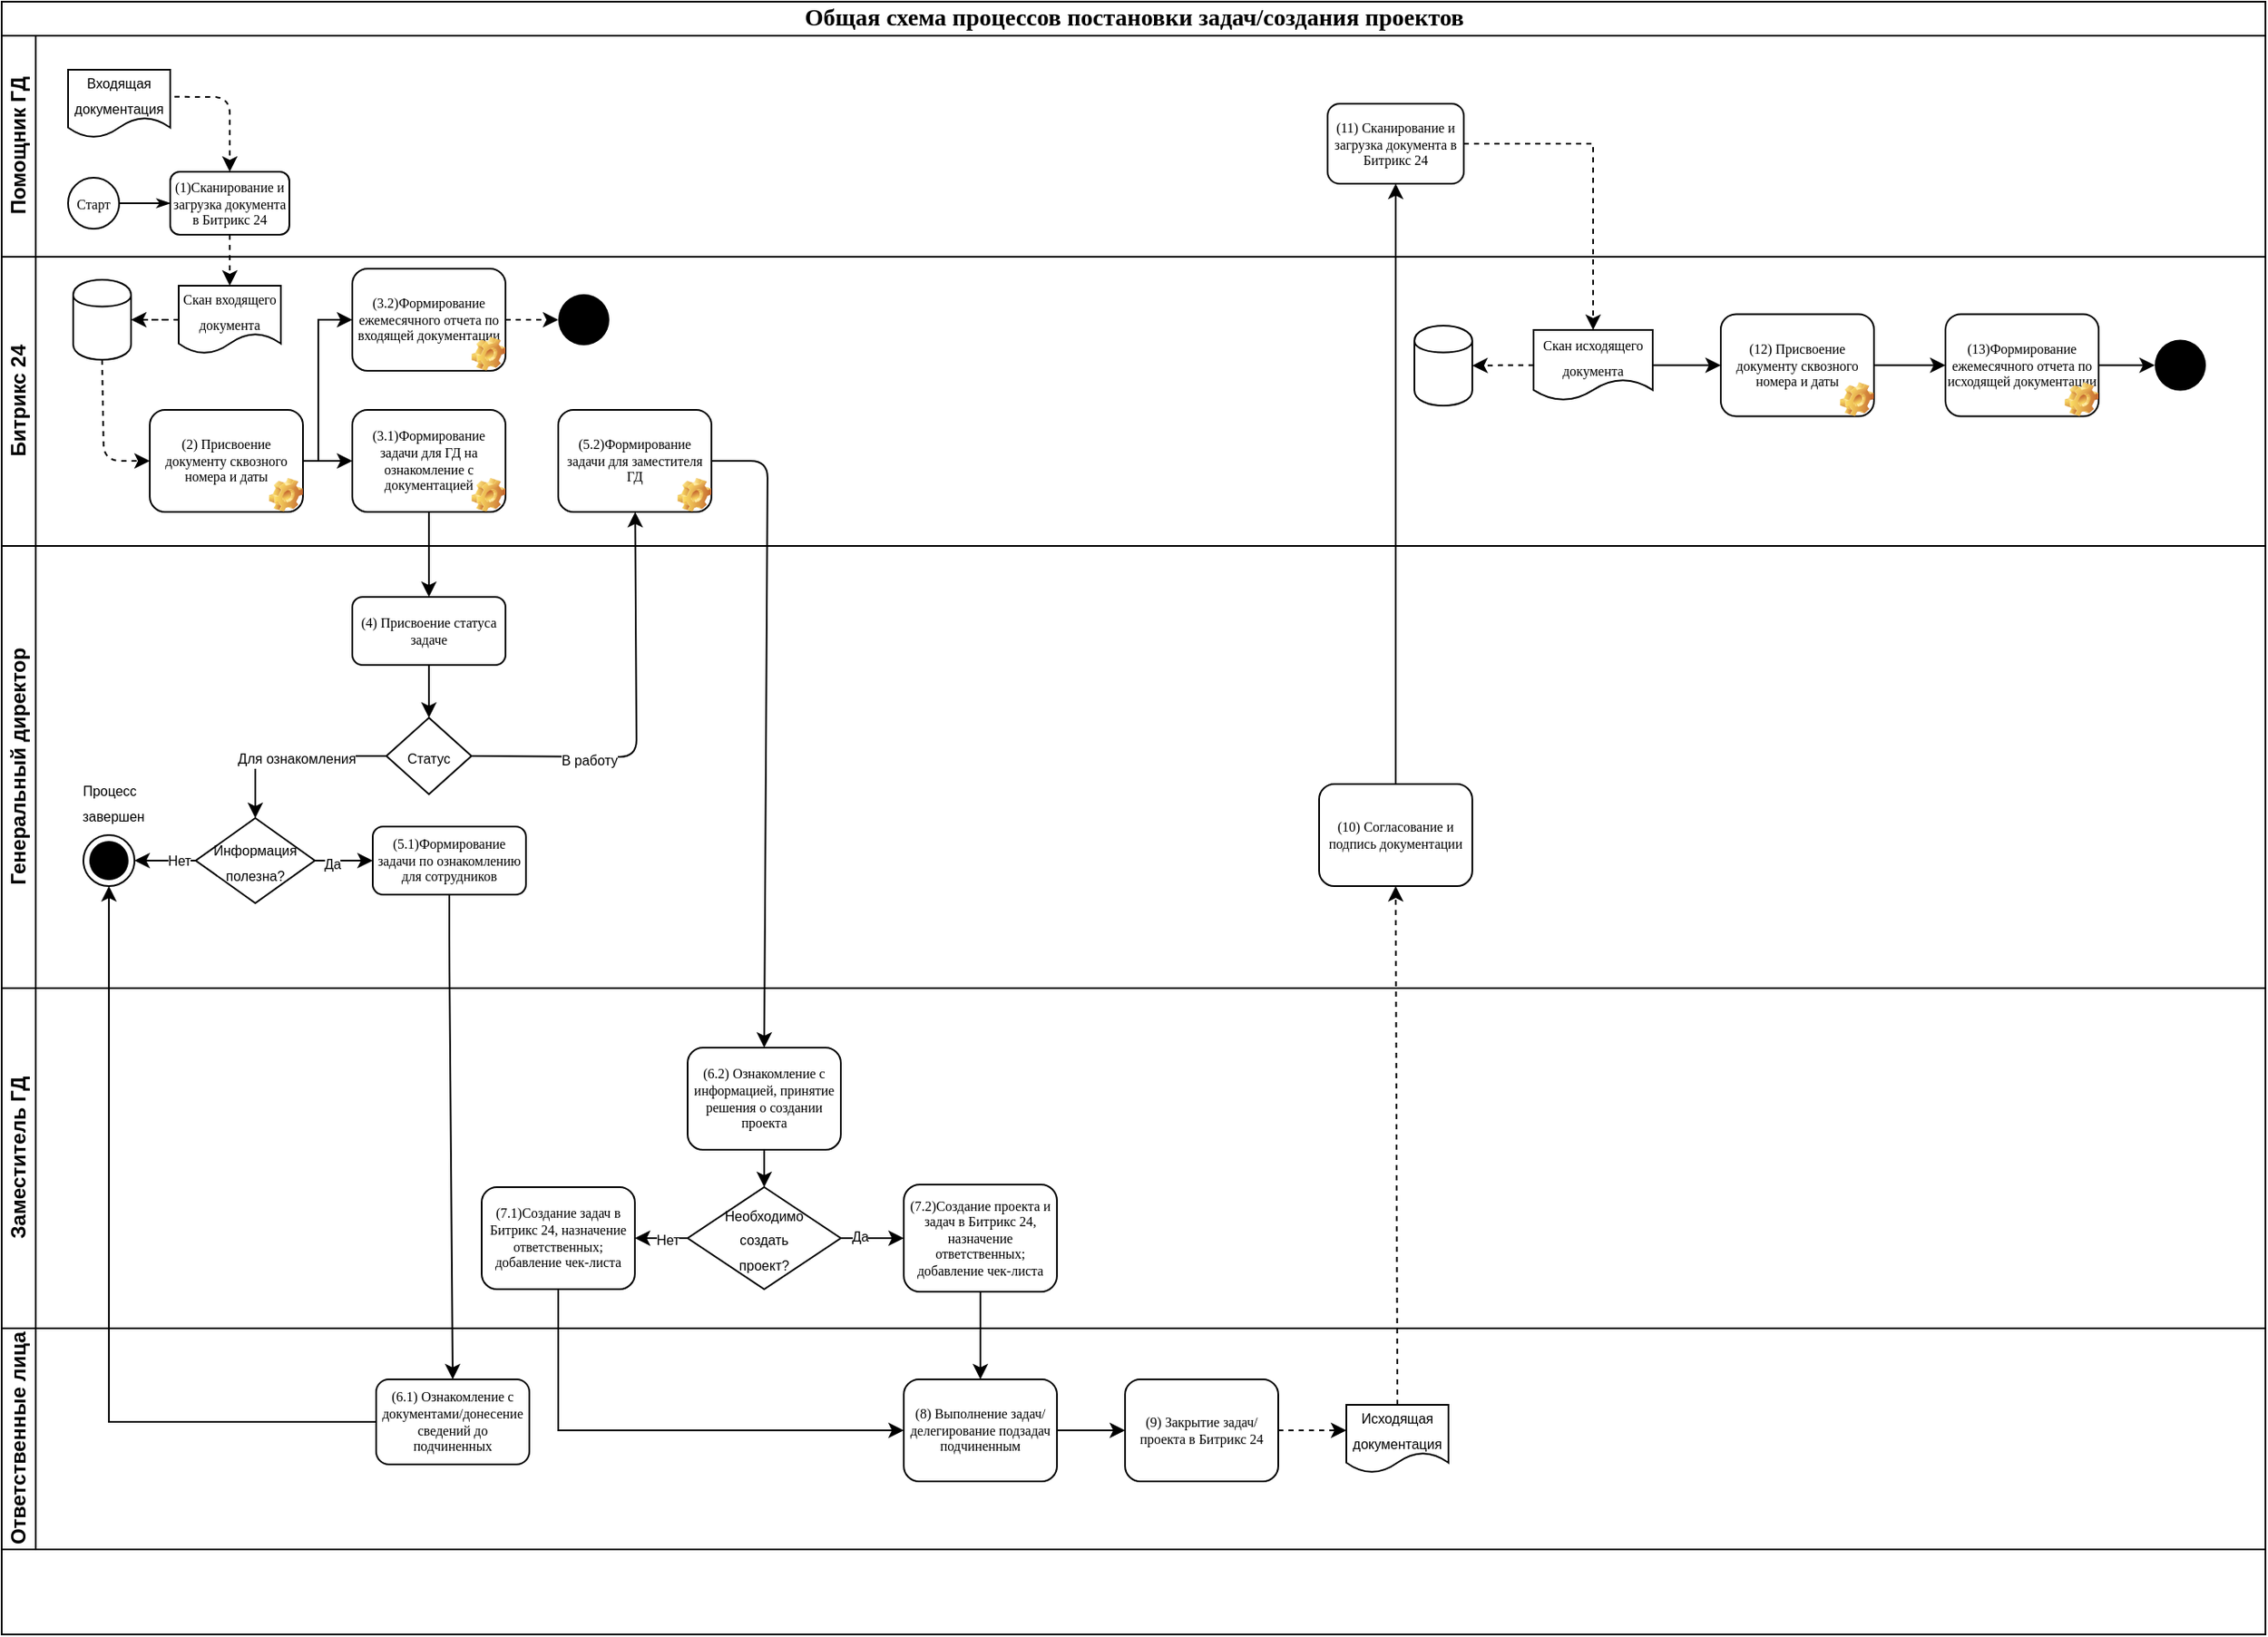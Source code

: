 <mxfile version="13.10.2" type="github" pages="5">
  <diagram name="Общая схема" id="AHGQK5g6K4xfcXW7U39E">
    <mxGraphModel dx="1038" dy="1394" grid="1" gridSize="10" guides="1" tooltips="1" connect="1" arrows="1" fold="1" page="1" pageScale="1" pageWidth="1100" pageHeight="850" background="#ffffff" math="0" shadow="0">
      <root>
        <mxCell id="0" />
        <mxCell id="1" parent="0" />
        <mxCell id="2b4e8129b02d487f-1" value="&lt;font style=&quot;font-size: 14px&quot;&gt;Общая схема процессов постановки задач/создания проектов&lt;/font&gt;" style="swimlane;html=1;childLayout=stackLayout;horizontal=1;startSize=20;horizontalStack=0;rounded=0;shadow=0;labelBackgroundColor=none;strokeWidth=1;fontFamily=Verdana;fontSize=8;align=center;" parent="1" vertex="1">
          <mxGeometry x="20" y="-830" width="1330" height="960" as="geometry" />
        </mxCell>
        <mxCell id="2b4e8129b02d487f-3" value="Помощник ГД" style="swimlane;html=1;startSize=20;horizontal=0;" parent="2b4e8129b02d487f-1" vertex="1">
          <mxGeometry y="20" width="1330" height="130" as="geometry" />
        </mxCell>
        <mxCell id="2b4e8129b02d487f-12" value="(1)Сканирование и загрузка документа в Битрикс 24" style="rounded=1;whiteSpace=wrap;html=1;shadow=0;labelBackgroundColor=none;strokeWidth=1;fontFamily=Verdana;fontSize=8;align=center;" parent="2b4e8129b02d487f-3" vertex="1">
          <mxGeometry x="99" y="80" width="70" height="37" as="geometry" />
        </mxCell>
        <mxCell id="3a9T2TeJ4L9Q6SBOUwN8-1" value="&lt;font style=&quot;font-size: 8px&quot;&gt;Входящая документация&lt;/font&gt;" style="shape=document;whiteSpace=wrap;html=1;boundedLbl=1;" parent="2b4e8129b02d487f-3" vertex="1">
          <mxGeometry x="39" y="20" width="60" height="40" as="geometry" />
        </mxCell>
        <mxCell id="3a9T2TeJ4L9Q6SBOUwN8-3" value="Старт" style="ellipse;whiteSpace=wrap;html=1;rounded=0;shadow=0;labelBackgroundColor=none;strokeWidth=1;fontFamily=Verdana;fontSize=8;align=center;" parent="2b4e8129b02d487f-3" vertex="1">
          <mxGeometry x="39" y="83.5" width="30" height="30" as="geometry" />
        </mxCell>
        <mxCell id="3a9T2TeJ4L9Q6SBOUwN8-8" style="edgeStyle=orthogonalEdgeStyle;rounded=0;html=1;labelBackgroundColor=none;startArrow=none;startFill=0;startSize=5;endArrow=classicThin;endFill=1;endSize=5;jettySize=auto;orthogonalLoop=1;strokeWidth=1;fontFamily=Verdana;fontSize=8;exitX=1;exitY=0.5;exitDx=0;exitDy=0;entryX=0;entryY=0.5;entryDx=0;entryDy=0;" parent="2b4e8129b02d487f-3" source="3a9T2TeJ4L9Q6SBOUwN8-3" target="2b4e8129b02d487f-12" edge="1">
          <mxGeometry relative="1" as="geometry">
            <mxPoint x="77" y="108.5" as="sourcePoint" />
            <mxPoint x="137" y="108.5" as="targetPoint" />
          </mxGeometry>
        </mxCell>
        <mxCell id="3a9T2TeJ4L9Q6SBOUwN8-107" value="" style="endArrow=classic;html=1;dashed=1;entryX=0.5;entryY=0;entryDx=0;entryDy=0;exitX=1.042;exitY=0.398;exitDx=0;exitDy=0;exitPerimeter=0;" parent="2b4e8129b02d487f-3" source="3a9T2TeJ4L9Q6SBOUwN8-1" target="2b4e8129b02d487f-12" edge="1">
          <mxGeometry width="50" height="50" relative="1" as="geometry">
            <mxPoint x="60" y="160" as="sourcePoint" />
            <mxPoint x="110" y="110" as="targetPoint" />
            <Array as="points">
              <mxPoint x="134" y="36" />
            </Array>
          </mxGeometry>
        </mxCell>
        <mxCell id="3a9T2TeJ4L9Q6SBOUwN8-166" value="(11) Сканирование и загрузка документа в Битрикс 24" style="rounded=1;whiteSpace=wrap;html=1;shadow=0;labelBackgroundColor=none;strokeWidth=1;fontFamily=Verdana;fontSize=8;align=center;" parent="2b4e8129b02d487f-3" vertex="1">
          <mxGeometry x="779" y="40" width="80" height="47" as="geometry" />
        </mxCell>
        <mxCell id="3a9T2TeJ4L9Q6SBOUwN8-70" value="" style="edgeStyle=orthogonalEdgeStyle;rounded=0;orthogonalLoop=1;jettySize=auto;html=1;" parent="2b4e8129b02d487f-1" source="3a9T2TeJ4L9Q6SBOUwN8-59" target="3a9T2TeJ4L9Q6SBOUwN8-69" edge="1">
          <mxGeometry relative="1" as="geometry" />
        </mxCell>
        <mxCell id="3a9T2TeJ4L9Q6SBOUwN8-77" value="" style="endArrow=classic;html=1;exitX=1;exitY=0.5;exitDx=0;exitDy=0;" parent="2b4e8129b02d487f-1" source="3a9T2TeJ4L9Q6SBOUwN8-73" target="3a9T2TeJ4L9Q6SBOUwN8-76" edge="1">
          <mxGeometry width="50" height="50" relative="1" as="geometry">
            <mxPoint x="430" y="430" as="sourcePoint" />
            <mxPoint x="480" y="380" as="targetPoint" />
            <Array as="points">
              <mxPoint x="373" y="444" />
            </Array>
          </mxGeometry>
        </mxCell>
        <mxCell id="3a9T2TeJ4L9Q6SBOUwN8-78" value="&lt;font style=&quot;font-size: 8px&quot;&gt;В работу&lt;/font&gt;" style="edgeLabel;html=1;align=center;verticalAlign=middle;resizable=0;points=[];" parent="3a9T2TeJ4L9Q6SBOUwN8-77" vertex="1" connectable="0">
          <mxGeometry x="-0.547" y="-1" relative="1" as="geometry">
            <mxPoint x="14.02" y="-0.23" as="offset" />
          </mxGeometry>
        </mxCell>
        <mxCell id="3a9T2TeJ4L9Q6SBOUwN8-48" value="Битрикс 24" style="swimlane;html=1;startSize=20;horizontal=0;" parent="2b4e8129b02d487f-1" vertex="1">
          <mxGeometry y="150" width="1330" height="170" as="geometry" />
        </mxCell>
        <mxCell id="3a9T2TeJ4L9Q6SBOUwN8-50" value="&lt;font style=&quot;font-size: 8px ; line-height: 100%&quot; face=&quot;Times New Roman&quot;&gt;Скан входящего документа&lt;/font&gt;" style="shape=document;whiteSpace=wrap;html=1;boundedLbl=1;" parent="3a9T2TeJ4L9Q6SBOUwN8-48" vertex="1">
          <mxGeometry x="104" y="17" width="60" height="40" as="geometry" />
        </mxCell>
        <mxCell id="3a9T2TeJ4L9Q6SBOUwN8-105" value="" style="shape=cylinder;whiteSpace=wrap;html=1;boundedLbl=1;backgroundOutline=1;" parent="3a9T2TeJ4L9Q6SBOUwN8-48" vertex="1">
          <mxGeometry x="42" y="13.5" width="34" height="47" as="geometry" />
        </mxCell>
        <mxCell id="3a9T2TeJ4L9Q6SBOUwN8-106" value="" style="edgeStyle=orthogonalEdgeStyle;rounded=0;orthogonalLoop=1;jettySize=auto;html=1;dashed=1;" parent="3a9T2TeJ4L9Q6SBOUwN8-48" source="3a9T2TeJ4L9Q6SBOUwN8-50" target="3a9T2TeJ4L9Q6SBOUwN8-105" edge="1">
          <mxGeometry relative="1" as="geometry" />
        </mxCell>
        <mxCell id="3a9T2TeJ4L9Q6SBOUwN8-109" value="" style="endArrow=classic;html=1;dashed=1;entryX=0;entryY=0.5;entryDx=0;entryDy=0;exitX=0.5;exitY=1;exitDx=0;exitDy=0;" parent="3a9T2TeJ4L9Q6SBOUwN8-48" source="3a9T2TeJ4L9Q6SBOUwN8-105" target="3a9T2TeJ4L9Q6SBOUwN8-49" edge="1">
          <mxGeometry width="50" height="50" relative="1" as="geometry">
            <mxPoint x="165" as="sourcePoint" />
            <mxPoint x="165" y="30" as="targetPoint" />
            <Array as="points">
              <mxPoint x="60" y="120" />
            </Array>
          </mxGeometry>
        </mxCell>
        <mxCell id="3a9T2TeJ4L9Q6SBOUwN8-156" value="" style="group" parent="3a9T2TeJ4L9Q6SBOUwN8-48" vertex="1" connectable="0">
          <mxGeometry x="87" y="90" width="90" height="60" as="geometry" />
        </mxCell>
        <mxCell id="3a9T2TeJ4L9Q6SBOUwN8-49" value="(2) Присвоение документу сквозного номера и даты" style="rounded=1;whiteSpace=wrap;html=1;shadow=0;labelBackgroundColor=none;strokeWidth=1;fontFamily=Verdana;fontSize=8;align=center;" parent="3a9T2TeJ4L9Q6SBOUwN8-156" vertex="1">
          <mxGeometry width="90" height="60" as="geometry" />
        </mxCell>
        <mxCell id="3a9T2TeJ4L9Q6SBOUwN8-57" value="" style="shape=image;html=1;verticalLabelPosition=bottom;verticalAlign=top;imageAspect=0;image=img/clipart/Gear_128x128.png" parent="3a9T2TeJ4L9Q6SBOUwN8-156" vertex="1">
          <mxGeometry x="70" y="40" width="20" height="20" as="geometry" />
        </mxCell>
        <mxCell id="3a9T2TeJ4L9Q6SBOUwN8-157" value="" style="group" parent="3a9T2TeJ4L9Q6SBOUwN8-48" vertex="1" connectable="0">
          <mxGeometry x="206" y="90" width="90" height="60" as="geometry" />
        </mxCell>
        <mxCell id="3a9T2TeJ4L9Q6SBOUwN8-59" value="(3.1)Формирование задачи для ГД на ознакомление с документацией" style="rounded=1;whiteSpace=wrap;html=1;shadow=0;labelBackgroundColor=none;strokeWidth=1;fontFamily=Verdana;fontSize=8;align=center;" parent="3a9T2TeJ4L9Q6SBOUwN8-157" vertex="1">
          <mxGeometry width="90" height="60" as="geometry" />
        </mxCell>
        <mxCell id="3a9T2TeJ4L9Q6SBOUwN8-61" value="" style="shape=image;html=1;verticalLabelPosition=bottom;verticalAlign=top;imageAspect=0;image=img/clipart/Gear_128x128.png" parent="3a9T2TeJ4L9Q6SBOUwN8-157" vertex="1">
          <mxGeometry x="70" y="40" width="20" height="20" as="geometry" />
        </mxCell>
        <mxCell id="3a9T2TeJ4L9Q6SBOUwN8-158" value="" style="group" parent="3a9T2TeJ4L9Q6SBOUwN8-48" vertex="1" connectable="0">
          <mxGeometry x="327" y="90" width="90" height="60" as="geometry" />
        </mxCell>
        <mxCell id="3a9T2TeJ4L9Q6SBOUwN8-76" value="(5.2)Формирование задачи для заместителя ГД&lt;br&gt;" style="rounded=1;whiteSpace=wrap;html=1;shadow=0;labelBackgroundColor=none;strokeWidth=1;fontFamily=Verdana;fontSize=8;align=center;" parent="3a9T2TeJ4L9Q6SBOUwN8-158" vertex="1">
          <mxGeometry width="90" height="60" as="geometry" />
        </mxCell>
        <mxCell id="3a9T2TeJ4L9Q6SBOUwN8-104" value="" style="shape=image;html=1;verticalLabelPosition=bottom;verticalAlign=top;imageAspect=0;image=img/clipart/Gear_128x128.png" parent="3a9T2TeJ4L9Q6SBOUwN8-158" vertex="1">
          <mxGeometry x="70" y="40" width="20" height="20" as="geometry" />
        </mxCell>
        <mxCell id="3a9T2TeJ4L9Q6SBOUwN8-168" value="" style="group" parent="3a9T2TeJ4L9Q6SBOUwN8-48" vertex="1" connectable="0">
          <mxGeometry x="206" y="7" width="90" height="60" as="geometry" />
        </mxCell>
        <mxCell id="3a9T2TeJ4L9Q6SBOUwN8-169" value="(3.2)Формирование ежемесячного отчета по входящей документации" style="rounded=1;whiteSpace=wrap;html=1;shadow=0;labelBackgroundColor=none;strokeWidth=1;fontFamily=Verdana;fontSize=8;align=center;" parent="3a9T2TeJ4L9Q6SBOUwN8-168" vertex="1">
          <mxGeometry width="90" height="60" as="geometry" />
        </mxCell>
        <mxCell id="3a9T2TeJ4L9Q6SBOUwN8-170" value="" style="shape=image;html=1;verticalLabelPosition=bottom;verticalAlign=top;imageAspect=0;image=img/clipart/Gear_128x128.png" parent="3a9T2TeJ4L9Q6SBOUwN8-168" vertex="1">
          <mxGeometry x="70" y="40" width="20" height="20" as="geometry" />
        </mxCell>
        <mxCell id="3a9T2TeJ4L9Q6SBOUwN8-172" value="" style="ellipse;fillColor=#000000;strokeColor=none;" parent="3a9T2TeJ4L9Q6SBOUwN8-48" vertex="1">
          <mxGeometry x="327" y="22" width="30" height="30" as="geometry" />
        </mxCell>
        <mxCell id="3a9T2TeJ4L9Q6SBOUwN8-173" style="edgeStyle=orthogonalEdgeStyle;rounded=0;orthogonalLoop=1;jettySize=auto;html=1;exitX=1;exitY=0.5;exitDx=0;exitDy=0;entryX=0;entryY=0.5;entryDx=0;entryDy=0;dashed=1;" parent="3a9T2TeJ4L9Q6SBOUwN8-48" source="3a9T2TeJ4L9Q6SBOUwN8-169" target="3a9T2TeJ4L9Q6SBOUwN8-172" edge="1">
          <mxGeometry relative="1" as="geometry" />
        </mxCell>
        <mxCell id="3a9T2TeJ4L9Q6SBOUwN8-184" value="" style="shape=cylinder;whiteSpace=wrap;html=1;boundedLbl=1;backgroundOutline=1;" parent="3a9T2TeJ4L9Q6SBOUwN8-48" vertex="1">
          <mxGeometry x="830" y="40.5" width="34" height="47" as="geometry" />
        </mxCell>
        <mxCell id="3a9T2TeJ4L9Q6SBOUwN8-185" style="edgeStyle=orthogonalEdgeStyle;rounded=0;orthogonalLoop=1;jettySize=auto;html=1;exitX=0;exitY=0.5;exitDx=0;exitDy=0;dashed=1;" parent="3a9T2TeJ4L9Q6SBOUwN8-48" source="3a9T2TeJ4L9Q6SBOUwN8-175" target="3a9T2TeJ4L9Q6SBOUwN8-184" edge="1">
          <mxGeometry relative="1" as="geometry" />
        </mxCell>
        <mxCell id="3a9T2TeJ4L9Q6SBOUwN8-195" style="edgeStyle=orthogonalEdgeStyle;rounded=0;orthogonalLoop=1;jettySize=auto;html=1;exitX=1;exitY=0.5;exitDx=0;exitDy=0;" parent="3a9T2TeJ4L9Q6SBOUwN8-48" source="3a9T2TeJ4L9Q6SBOUwN8-175" target="3a9T2TeJ4L9Q6SBOUwN8-189" edge="1">
          <mxGeometry relative="1" as="geometry" />
        </mxCell>
        <mxCell id="3a9T2TeJ4L9Q6SBOUwN8-175" value="&lt;font style=&quot;font-size: 8px&quot; face=&quot;Times New Roman&quot;&gt;Скан исходящего документа&lt;/font&gt;" style="shape=document;whiteSpace=wrap;html=1;boundedLbl=1;" parent="3a9T2TeJ4L9Q6SBOUwN8-48" vertex="1">
          <mxGeometry x="900" y="43" width="70" height="41.5" as="geometry" />
        </mxCell>
        <mxCell id="3a9T2TeJ4L9Q6SBOUwN8-186" style="edgeStyle=orthogonalEdgeStyle;rounded=0;orthogonalLoop=1;jettySize=auto;html=1;exitX=1;exitY=0.5;exitDx=0;exitDy=0;entryX=0;entryY=0.5;entryDx=0;entryDy=0;" parent="3a9T2TeJ4L9Q6SBOUwN8-48" source="3a9T2TeJ4L9Q6SBOUwN8-49" target="3a9T2TeJ4L9Q6SBOUwN8-59" edge="1">
          <mxGeometry relative="1" as="geometry" />
        </mxCell>
        <mxCell id="3a9T2TeJ4L9Q6SBOUwN8-187" style="edgeStyle=orthogonalEdgeStyle;rounded=0;orthogonalLoop=1;jettySize=auto;html=1;exitX=1;exitY=0.5;exitDx=0;exitDy=0;entryX=0;entryY=0.5;entryDx=0;entryDy=0;" parent="3a9T2TeJ4L9Q6SBOUwN8-48" source="3a9T2TeJ4L9Q6SBOUwN8-49" target="3a9T2TeJ4L9Q6SBOUwN8-169" edge="1">
          <mxGeometry relative="1" as="geometry">
            <Array as="points">
              <mxPoint x="186" y="120" />
              <mxPoint x="186" y="37" />
            </Array>
          </mxGeometry>
        </mxCell>
        <mxCell id="3a9T2TeJ4L9Q6SBOUwN8-188" value="" style="group" parent="3a9T2TeJ4L9Q6SBOUwN8-48" vertex="1" connectable="0">
          <mxGeometry x="1010" y="33.75" width="90" height="60" as="geometry" />
        </mxCell>
        <mxCell id="3a9T2TeJ4L9Q6SBOUwN8-189" value="(12) Присвоение документу сквозного номера и даты" style="rounded=1;whiteSpace=wrap;html=1;shadow=0;labelBackgroundColor=none;strokeWidth=1;fontFamily=Verdana;fontSize=8;align=center;" parent="3a9T2TeJ4L9Q6SBOUwN8-188" vertex="1">
          <mxGeometry width="90" height="60" as="geometry" />
        </mxCell>
        <mxCell id="3a9T2TeJ4L9Q6SBOUwN8-190" value="" style="shape=image;html=1;verticalLabelPosition=bottom;verticalAlign=top;imageAspect=0;image=img/clipart/Gear_128x128.png" parent="3a9T2TeJ4L9Q6SBOUwN8-188" vertex="1">
          <mxGeometry x="70" y="40" width="20" height="20" as="geometry" />
        </mxCell>
        <mxCell id="3a9T2TeJ4L9Q6SBOUwN8-191" value="" style="group" parent="3a9T2TeJ4L9Q6SBOUwN8-48" vertex="1" connectable="0">
          <mxGeometry x="1142" y="33.75" width="90" height="60" as="geometry" />
        </mxCell>
        <mxCell id="3a9T2TeJ4L9Q6SBOUwN8-192" value="(13)Формирование ежемесячного отчета по исходящей документации" style="rounded=1;whiteSpace=wrap;html=1;shadow=0;labelBackgroundColor=none;strokeWidth=1;fontFamily=Verdana;fontSize=8;align=center;" parent="3a9T2TeJ4L9Q6SBOUwN8-191" vertex="1">
          <mxGeometry width="90" height="60" as="geometry" />
        </mxCell>
        <mxCell id="3a9T2TeJ4L9Q6SBOUwN8-193" value="" style="shape=image;html=1;verticalLabelPosition=bottom;verticalAlign=top;imageAspect=0;image=img/clipart/Gear_128x128.png" parent="3a9T2TeJ4L9Q6SBOUwN8-191" vertex="1">
          <mxGeometry x="70" y="40" width="20" height="20" as="geometry" />
        </mxCell>
        <mxCell id="3a9T2TeJ4L9Q6SBOUwN8-196" style="edgeStyle=orthogonalEdgeStyle;rounded=0;orthogonalLoop=1;jettySize=auto;html=1;exitX=1;exitY=0.5;exitDx=0;exitDy=0;" parent="3a9T2TeJ4L9Q6SBOUwN8-48" source="3a9T2TeJ4L9Q6SBOUwN8-189" target="3a9T2TeJ4L9Q6SBOUwN8-192" edge="1">
          <mxGeometry relative="1" as="geometry" />
        </mxCell>
        <mxCell id="3a9T2TeJ4L9Q6SBOUwN8-197" value="" style="ellipse;fillColor=#000000;strokeColor=none;" parent="3a9T2TeJ4L9Q6SBOUwN8-48" vertex="1">
          <mxGeometry x="1265" y="48.75" width="30" height="30" as="geometry" />
        </mxCell>
        <mxCell id="3a9T2TeJ4L9Q6SBOUwN8-198" style="edgeStyle=orthogonalEdgeStyle;rounded=0;orthogonalLoop=1;jettySize=auto;html=1;exitX=1;exitY=0.5;exitDx=0;exitDy=0;" parent="3a9T2TeJ4L9Q6SBOUwN8-48" source="3a9T2TeJ4L9Q6SBOUwN8-192" target="3a9T2TeJ4L9Q6SBOUwN8-197" edge="1">
          <mxGeometry relative="1" as="geometry" />
        </mxCell>
        <mxCell id="3a9T2TeJ4L9Q6SBOUwN8-62" value="Генеральный директор" style="swimlane;html=1;startSize=20;horizontal=0;" parent="2b4e8129b02d487f-1" vertex="1">
          <mxGeometry y="320" width="1330" height="260" as="geometry" />
        </mxCell>
        <mxCell id="3a9T2TeJ4L9Q6SBOUwN8-69" value="(4) Присвоение статуса задаче" style="rounded=1;whiteSpace=wrap;html=1;shadow=0;labelBackgroundColor=none;strokeWidth=1;fontFamily=Verdana;fontSize=8;align=center;" parent="3a9T2TeJ4L9Q6SBOUwN8-62" vertex="1">
          <mxGeometry x="206" y="30" width="90" height="40" as="geometry" />
        </mxCell>
        <mxCell id="3a9T2TeJ4L9Q6SBOUwN8-72" value="" style="edgeStyle=orthogonalEdgeStyle;rounded=0;orthogonalLoop=1;jettySize=auto;html=1;entryX=0.5;entryY=0;entryDx=0;entryDy=0;" parent="3a9T2TeJ4L9Q6SBOUwN8-62" source="3a9T2TeJ4L9Q6SBOUwN8-69" target="3a9T2TeJ4L9Q6SBOUwN8-73" edge="1">
          <mxGeometry relative="1" as="geometry">
            <mxPoint x="275" y="90" as="targetPoint" />
          </mxGeometry>
        </mxCell>
        <mxCell id="3a9T2TeJ4L9Q6SBOUwN8-86" style="edgeStyle=orthogonalEdgeStyle;rounded=0;orthogonalLoop=1;jettySize=auto;html=1;exitX=0;exitY=0.5;exitDx=0;exitDy=0;entryX=0.5;entryY=0;entryDx=0;entryDy=0;" parent="3a9T2TeJ4L9Q6SBOUwN8-62" source="3a9T2TeJ4L9Q6SBOUwN8-73" target="3a9T2TeJ4L9Q6SBOUwN8-102" edge="1">
          <mxGeometry relative="1" as="geometry">
            <mxPoint x="165" y="160" as="targetPoint" />
          </mxGeometry>
        </mxCell>
        <mxCell id="3a9T2TeJ4L9Q6SBOUwN8-87" value="&lt;font style=&quot;font-size: 8px&quot;&gt;Для &lt;/font&gt;&lt;font style=&quot;font-size: 8px&quot;&gt;ознакомления&lt;/font&gt;" style="edgeLabel;html=1;align=center;verticalAlign=middle;resizable=0;points=[];" parent="3a9T2TeJ4L9Q6SBOUwN8-86" vertex="1" connectable="0">
          <mxGeometry x="0.297" relative="1" as="geometry">
            <mxPoint x="20" as="offset" />
          </mxGeometry>
        </mxCell>
        <mxCell id="3a9T2TeJ4L9Q6SBOUwN8-73" value="&lt;font style=&quot;font-size: 8px&quot;&gt;Статус&lt;/font&gt;" style="rhombus;whiteSpace=wrap;html=1;" parent="3a9T2TeJ4L9Q6SBOUwN8-62" vertex="1">
          <mxGeometry x="226" y="101" width="50" height="45" as="geometry" />
        </mxCell>
        <mxCell id="3a9T2TeJ4L9Q6SBOUwN8-102" value="&lt;font style=&quot;font-size: 8px&quot;&gt;Информация полезна?&lt;/font&gt;" style="rhombus;whiteSpace=wrap;html=1;" parent="3a9T2TeJ4L9Q6SBOUwN8-62" vertex="1">
          <mxGeometry x="114" y="160" width="70" height="50" as="geometry" />
        </mxCell>
        <mxCell id="3a9T2TeJ4L9Q6SBOUwN8-111" value="" style="endArrow=classic;html=1;exitX=0;exitY=0.5;exitDx=0;exitDy=0;entryX=1;entryY=0.5;entryDx=0;entryDy=0;" parent="3a9T2TeJ4L9Q6SBOUwN8-62" source="3a9T2TeJ4L9Q6SBOUwN8-102" target="3a9T2TeJ4L9Q6SBOUwN8-110" edge="1">
          <mxGeometry width="50" height="50" relative="1" as="geometry">
            <mxPoint x="90" y="170" as="sourcePoint" />
            <mxPoint x="140" y="120" as="targetPoint" />
          </mxGeometry>
        </mxCell>
        <mxCell id="3a9T2TeJ4L9Q6SBOUwN8-112" value="&lt;font style=&quot;font-size: 8px&quot;&gt;Нет&lt;/font&gt;" style="edgeLabel;html=1;align=center;verticalAlign=middle;resizable=0;points=[];" parent="3a9T2TeJ4L9Q6SBOUwN8-111" vertex="1" connectable="0">
          <mxGeometry x="-0.41" y="-1" relative="1" as="geometry">
            <mxPoint as="offset" />
          </mxGeometry>
        </mxCell>
        <mxCell id="3a9T2TeJ4L9Q6SBOUwN8-113" value="(5.1)Формирование задачи по ознакомлению для сотрудников" style="rounded=1;whiteSpace=wrap;html=1;shadow=0;labelBackgroundColor=none;strokeWidth=1;fontFamily=Verdana;fontSize=8;align=center;" parent="3a9T2TeJ4L9Q6SBOUwN8-62" vertex="1">
          <mxGeometry x="218" y="165" width="90" height="40" as="geometry" />
        </mxCell>
        <mxCell id="3a9T2TeJ4L9Q6SBOUwN8-114" value="" style="endArrow=classic;html=1;entryX=0;entryY=0.5;entryDx=0;entryDy=0;exitX=1;exitY=0.5;exitDx=0;exitDy=0;" parent="3a9T2TeJ4L9Q6SBOUwN8-62" source="3a9T2TeJ4L9Q6SBOUwN8-102" target="3a9T2TeJ4L9Q6SBOUwN8-113" edge="1">
          <mxGeometry width="50" height="50" relative="1" as="geometry">
            <mxPoint x="190" y="220" as="sourcePoint" />
            <mxPoint x="240" y="170" as="targetPoint" />
          </mxGeometry>
        </mxCell>
        <mxCell id="3a9T2TeJ4L9Q6SBOUwN8-115" value="&lt;font style=&quot;font-size: 8px&quot;&gt;Да&lt;/font&gt;" style="edgeLabel;html=1;align=center;verticalAlign=middle;resizable=0;points=[];" parent="3a9T2TeJ4L9Q6SBOUwN8-114" vertex="1" connectable="0">
          <mxGeometry x="-0.404" y="-1" relative="1" as="geometry">
            <mxPoint as="offset" />
          </mxGeometry>
        </mxCell>
        <mxCell id="3a9T2TeJ4L9Q6SBOUwN8-163" value="" style="group" parent="3a9T2TeJ4L9Q6SBOUwN8-62" vertex="1" connectable="0">
          <mxGeometry x="33" y="130" width="60" height="70" as="geometry" />
        </mxCell>
        <mxCell id="3a9T2TeJ4L9Q6SBOUwN8-110" value="" style="ellipse;html=1;shape=endState;fillColor=#000000;strokeColor=#000000;" parent="3a9T2TeJ4L9Q6SBOUwN8-163" vertex="1">
          <mxGeometry x="15" y="40" width="30" height="30" as="geometry" />
        </mxCell>
        <mxCell id="3a9T2TeJ4L9Q6SBOUwN8-150" value="&lt;font style=&quot;font-size: 8px&quot;&gt;Процесс&lt;br&gt;&amp;nbsp;&amp;nbsp;&lt;/font&gt;&lt;font style=&quot;font-size: 8px&quot;&gt;завершен&lt;/font&gt;" style="text;html=1;align=center;verticalAlign=middle;resizable=0;points=[];autosize=1;" parent="3a9T2TeJ4L9Q6SBOUwN8-163" vertex="1">
          <mxGeometry width="60" height="40" as="geometry" />
        </mxCell>
        <mxCell id="3a9T2TeJ4L9Q6SBOUwN8-164" value="(10) Согласование и подпись документации" style="rounded=1;whiteSpace=wrap;html=1;shadow=0;labelBackgroundColor=none;strokeWidth=1;fontFamily=Verdana;fontSize=8;align=center;" parent="3a9T2TeJ4L9Q6SBOUwN8-62" vertex="1">
          <mxGeometry x="774" y="140" width="90" height="60" as="geometry" />
        </mxCell>
        <mxCell id="3a9T2TeJ4L9Q6SBOUwN8-117" value="Заместитель ГД" style="swimlane;html=1;startSize=20;horizontal=0;" parent="2b4e8129b02d487f-1" vertex="1">
          <mxGeometry y="580" width="1330" height="200" as="geometry" />
        </mxCell>
        <mxCell id="3a9T2TeJ4L9Q6SBOUwN8-135" value="(6.2) Ознакомление с информацией, принятие решения о создании проекта" style="rounded=1;whiteSpace=wrap;html=1;shadow=0;labelBackgroundColor=none;strokeWidth=1;fontFamily=Verdana;fontSize=8;align=center;" parent="3a9T2TeJ4L9Q6SBOUwN8-117" vertex="1">
          <mxGeometry x="403" y="35" width="90" height="60" as="geometry" />
        </mxCell>
        <mxCell id="3a9T2TeJ4L9Q6SBOUwN8-178" style="edgeStyle=orthogonalEdgeStyle;rounded=0;orthogonalLoop=1;jettySize=auto;html=1;exitX=0;exitY=0.5;exitDx=0;exitDy=0;entryX=1;entryY=0.5;entryDx=0;entryDy=0;" parent="3a9T2TeJ4L9Q6SBOUwN8-117" source="3a9T2TeJ4L9Q6SBOUwN8-137" target="3a9T2TeJ4L9Q6SBOUwN8-177" edge="1">
          <mxGeometry relative="1" as="geometry">
            <mxPoint x="403" y="180" as="targetPoint" />
            <Array as="points" />
          </mxGeometry>
        </mxCell>
        <mxCell id="3a9T2TeJ4L9Q6SBOUwN8-182" value="&lt;font style=&quot;font-size: 8px&quot;&gt;Нет&lt;/font&gt;" style="edgeLabel;html=1;align=center;verticalAlign=middle;resizable=0;points=[];" parent="3a9T2TeJ4L9Q6SBOUwN8-178" vertex="1" connectable="0">
          <mxGeometry x="-0.218" relative="1" as="geometry">
            <mxPoint as="offset" />
          </mxGeometry>
        </mxCell>
        <mxCell id="3a9T2TeJ4L9Q6SBOUwN8-137" value="&lt;span style=&quot;font-size: 8px&quot;&gt;Необходимо &lt;br&gt;создать &lt;br&gt;проект?&lt;/span&gt;" style="rhombus;whiteSpace=wrap;html=1;" parent="3a9T2TeJ4L9Q6SBOUwN8-117" vertex="1">
          <mxGeometry x="403" y="117" width="90" height="60" as="geometry" />
        </mxCell>
        <mxCell id="3a9T2TeJ4L9Q6SBOUwN8-138" value="" style="endArrow=classic;html=1;entryX=0.5;entryY=0;entryDx=0;entryDy=0;exitX=0.5;exitY=1;exitDx=0;exitDy=0;" parent="3a9T2TeJ4L9Q6SBOUwN8-117" source="3a9T2TeJ4L9Q6SBOUwN8-135" target="3a9T2TeJ4L9Q6SBOUwN8-137" edge="1">
          <mxGeometry width="50" height="50" relative="1" as="geometry">
            <mxPoint x="370" y="120" as="sourcePoint" />
            <mxPoint x="420" y="70" as="targetPoint" />
          </mxGeometry>
        </mxCell>
        <mxCell id="3a9T2TeJ4L9Q6SBOUwN8-139" value="(7.2)Создание проекта и задач в Битрикс 24, назначение ответственных; добавление чек-листа" style="rounded=1;whiteSpace=wrap;html=1;shadow=0;labelBackgroundColor=none;strokeWidth=1;fontFamily=Verdana;fontSize=8;align=center;" parent="3a9T2TeJ4L9Q6SBOUwN8-117" vertex="1">
          <mxGeometry x="530" y="115.5" width="90" height="63" as="geometry" />
        </mxCell>
        <mxCell id="3a9T2TeJ4L9Q6SBOUwN8-140" value="" style="endArrow=classic;html=1;entryX=0;entryY=0.5;entryDx=0;entryDy=0;exitX=1;exitY=0.5;exitDx=0;exitDy=0;" parent="3a9T2TeJ4L9Q6SBOUwN8-117" source="3a9T2TeJ4L9Q6SBOUwN8-137" target="3a9T2TeJ4L9Q6SBOUwN8-139" edge="1">
          <mxGeometry width="50" height="50" relative="1" as="geometry">
            <mxPoint x="610" y="140" as="sourcePoint" />
            <mxPoint x="670" y="60" as="targetPoint" />
          </mxGeometry>
        </mxCell>
        <mxCell id="3a9T2TeJ4L9Q6SBOUwN8-151" value="&lt;font style=&quot;font-size: 8px&quot;&gt;Да&lt;/font&gt;" style="edgeLabel;html=1;align=center;verticalAlign=middle;resizable=0;points=[];" parent="3a9T2TeJ4L9Q6SBOUwN8-140" vertex="1" connectable="0">
          <mxGeometry x="-0.4" y="2" relative="1" as="geometry">
            <mxPoint as="offset" />
          </mxGeometry>
        </mxCell>
        <mxCell id="3a9T2TeJ4L9Q6SBOUwN8-177" value="(7.1)Создание задач в Битрикс 24, назначение ответственных; добавление чек-листа" style="rounded=1;whiteSpace=wrap;html=1;shadow=0;labelBackgroundColor=none;strokeWidth=1;fontFamily=Verdana;fontSize=8;align=center;" parent="3a9T2TeJ4L9Q6SBOUwN8-117" vertex="1">
          <mxGeometry x="282" y="117" width="90" height="60" as="geometry" />
        </mxCell>
        <mxCell id="3a9T2TeJ4L9Q6SBOUwN8-136" value="" style="endArrow=classic;html=1;entryX=0.5;entryY=0;entryDx=0;entryDy=0;exitX=1;exitY=0.5;exitDx=0;exitDy=0;" parent="2b4e8129b02d487f-1" source="3a9T2TeJ4L9Q6SBOUwN8-76" target="3a9T2TeJ4L9Q6SBOUwN8-135" edge="1">
          <mxGeometry width="50" height="50" relative="1" as="geometry">
            <mxPoint x="565" y="170.133" as="sourcePoint" />
            <mxPoint x="580" y="450" as="targetPoint" />
            <Array as="points">
              <mxPoint x="450" y="270" />
            </Array>
          </mxGeometry>
        </mxCell>
        <mxCell id="3a9T2TeJ4L9Q6SBOUwN8-141" value="Ответственные лица" style="swimlane;html=1;startSize=20;horizontal=0;" parent="2b4e8129b02d487f-1" vertex="1">
          <mxGeometry y="780" width="1330" height="130" as="geometry" />
        </mxCell>
        <mxCell id="3a9T2TeJ4L9Q6SBOUwN8-147" value="(8) Выполнение задач/ делегирование подзадач подчиненным" style="rounded=1;whiteSpace=wrap;html=1;shadow=0;labelBackgroundColor=none;strokeWidth=1;fontFamily=Verdana;fontSize=8;align=center;" parent="3a9T2TeJ4L9Q6SBOUwN8-141" vertex="1">
          <mxGeometry x="530" y="30" width="90" height="60" as="geometry" />
        </mxCell>
        <mxCell id="3a9T2TeJ4L9Q6SBOUwN8-149" value="(9) Закрытие задач/проекта в Битрикс 24" style="rounded=1;whiteSpace=wrap;html=1;shadow=0;labelBackgroundColor=none;strokeWidth=1;fontFamily=Verdana;fontSize=8;align=center;" parent="3a9T2TeJ4L9Q6SBOUwN8-141" vertex="1">
          <mxGeometry x="660" y="30" width="90" height="60" as="geometry" />
        </mxCell>
        <mxCell id="3a9T2TeJ4L9Q6SBOUwN8-152" value="&lt;font style=&quot;font-size: 8px&quot;&gt;Исходящая документация&lt;/font&gt;" style="shape=document;whiteSpace=wrap;html=1;boundedLbl=1;" parent="3a9T2TeJ4L9Q6SBOUwN8-141" vertex="1">
          <mxGeometry x="790" y="45" width="60" height="40" as="geometry" />
        </mxCell>
        <mxCell id="3a9T2TeJ4L9Q6SBOUwN8-153" value="" style="endArrow=classic;html=1;exitX=1;exitY=0.5;exitDx=0;exitDy=0;entryX=0;entryY=0.5;entryDx=0;entryDy=0;" parent="3a9T2TeJ4L9Q6SBOUwN8-141" source="3a9T2TeJ4L9Q6SBOUwN8-147" target="3a9T2TeJ4L9Q6SBOUwN8-149" edge="1">
          <mxGeometry width="50" height="50" relative="1" as="geometry">
            <mxPoint x="870" y="60" as="sourcePoint" />
            <mxPoint x="920" y="10" as="targetPoint" />
          </mxGeometry>
        </mxCell>
        <mxCell id="3a9T2TeJ4L9Q6SBOUwN8-154" value="" style="endArrow=classic;html=1;exitX=1;exitY=0.5;exitDx=0;exitDy=0;entryX=0;entryY=0.375;entryDx=0;entryDy=0;entryPerimeter=0;dashed=1;" parent="3a9T2TeJ4L9Q6SBOUwN8-141" source="3a9T2TeJ4L9Q6SBOUwN8-149" target="3a9T2TeJ4L9Q6SBOUwN8-152" edge="1">
          <mxGeometry width="50" height="50" relative="1" as="geometry">
            <mxPoint x="860" y="70" as="sourcePoint" />
            <mxPoint x="900" y="70" as="targetPoint" />
          </mxGeometry>
        </mxCell>
        <mxCell id="3a9T2TeJ4L9Q6SBOUwN8-199" value="(6.1) Ознакомление с документами/донесение сведений до подчиненных" style="rounded=1;whiteSpace=wrap;html=1;shadow=0;labelBackgroundColor=none;strokeWidth=1;fontFamily=Verdana;fontSize=8;align=center;" parent="3a9T2TeJ4L9Q6SBOUwN8-141" vertex="1">
          <mxGeometry x="220" y="30" width="90" height="50" as="geometry" />
        </mxCell>
        <mxCell id="3a9T2TeJ4L9Q6SBOUwN8-148" value="" style="endArrow=classic;html=1;entryX=0.5;entryY=0;entryDx=0;entryDy=0;" parent="2b4e8129b02d487f-1" source="3a9T2TeJ4L9Q6SBOUwN8-139" target="3a9T2TeJ4L9Q6SBOUwN8-147" edge="1">
          <mxGeometry width="50" height="50" relative="1" as="geometry">
            <mxPoint x="600" y="840" as="sourcePoint" />
            <mxPoint x="650" y="790" as="targetPoint" />
          </mxGeometry>
        </mxCell>
        <mxCell id="3a9T2TeJ4L9Q6SBOUwN8-108" value="" style="endArrow=classic;html=1;dashed=1;entryX=0.5;entryY=0;entryDx=0;entryDy=0;exitX=0.5;exitY=1;exitDx=0;exitDy=0;" parent="2b4e8129b02d487f-1" source="2b4e8129b02d487f-12" target="3a9T2TeJ4L9Q6SBOUwN8-50" edge="1">
          <mxGeometry width="50" height="50" relative="1" as="geometry">
            <mxPoint x="155" y="140" as="sourcePoint" />
            <mxPoint x="165" y="110" as="targetPoint" />
            <Array as="points" />
          </mxGeometry>
        </mxCell>
        <mxCell id="3a9T2TeJ4L9Q6SBOUwN8-165" value="" style="endArrow=classic;html=1;exitX=0.5;exitY=0;exitDx=0;exitDy=0;entryX=0.5;entryY=1;entryDx=0;entryDy=0;dashed=1;" parent="2b4e8129b02d487f-1" source="3a9T2TeJ4L9Q6SBOUwN8-152" target="3a9T2TeJ4L9Q6SBOUwN8-164" edge="1">
          <mxGeometry width="50" height="50" relative="1" as="geometry">
            <mxPoint x="700" y="590" as="sourcePoint" />
            <mxPoint x="750" y="540" as="targetPoint" />
          </mxGeometry>
        </mxCell>
        <mxCell id="3a9T2TeJ4L9Q6SBOUwN8-167" style="edgeStyle=orthogonalEdgeStyle;rounded=0;orthogonalLoop=1;jettySize=auto;html=1;exitX=0.5;exitY=0;exitDx=0;exitDy=0;entryX=0.5;entryY=1;entryDx=0;entryDy=0;" parent="2b4e8129b02d487f-1" source="3a9T2TeJ4L9Q6SBOUwN8-164" target="3a9T2TeJ4L9Q6SBOUwN8-166" edge="1">
          <mxGeometry relative="1" as="geometry">
            <mxPoint x="842" y="350" as="targetPoint" />
          </mxGeometry>
        </mxCell>
        <mxCell id="3a9T2TeJ4L9Q6SBOUwN8-183" style="edgeStyle=orthogonalEdgeStyle;rounded=0;orthogonalLoop=1;jettySize=auto;html=1;exitX=0.5;exitY=1;exitDx=0;exitDy=0;entryX=0;entryY=0.5;entryDx=0;entryDy=0;" parent="2b4e8129b02d487f-1" source="3a9T2TeJ4L9Q6SBOUwN8-177" target="3a9T2TeJ4L9Q6SBOUwN8-147" edge="1">
          <mxGeometry relative="1" as="geometry" />
        </mxCell>
        <mxCell id="3a9T2TeJ4L9Q6SBOUwN8-176" style="edgeStyle=orthogonalEdgeStyle;rounded=0;orthogonalLoop=1;jettySize=auto;html=1;exitX=1;exitY=0.5;exitDx=0;exitDy=0;entryX=0.5;entryY=0;entryDx=0;entryDy=0;dashed=1;" parent="2b4e8129b02d487f-1" source="3a9T2TeJ4L9Q6SBOUwN8-166" target="3a9T2TeJ4L9Q6SBOUwN8-175" edge="1">
          <mxGeometry relative="1" as="geometry" />
        </mxCell>
        <mxCell id="3a9T2TeJ4L9Q6SBOUwN8-116" value="" style="endArrow=classic;html=1;exitX=0.5;exitY=1;exitDx=0;exitDy=0;entryX=0.5;entryY=0;entryDx=0;entryDy=0;" parent="2b4e8129b02d487f-1" source="3a9T2TeJ4L9Q6SBOUwN8-113" target="3a9T2TeJ4L9Q6SBOUwN8-199" edge="1">
          <mxGeometry width="50" height="50" relative="1" as="geometry">
            <mxPoint x="260" y="620" as="sourcePoint" />
            <mxPoint x="310" y="570" as="targetPoint" />
            <Array as="points">
              <mxPoint x="263" y="560" />
            </Array>
          </mxGeometry>
        </mxCell>
        <mxCell id="3a9T2TeJ4L9Q6SBOUwN8-200" style="edgeStyle=orthogonalEdgeStyle;rounded=0;orthogonalLoop=1;jettySize=auto;html=1;exitX=0;exitY=0.5;exitDx=0;exitDy=0;entryX=0.5;entryY=1;entryDx=0;entryDy=0;" parent="2b4e8129b02d487f-1" source="3a9T2TeJ4L9Q6SBOUwN8-199" target="3a9T2TeJ4L9Q6SBOUwN8-110" edge="1">
          <mxGeometry relative="1" as="geometry">
            <mxPoint x="30" y="560" as="targetPoint" />
          </mxGeometry>
        </mxCell>
      </root>
    </mxGraphModel>
  </diagram>
  <diagram name="Проект на основании входящего документа" id="v2NYFH99GRM5hdE7m-KH">
    <mxGraphModel dx="1038" dy="1745" grid="1" gridSize="10" guides="1" tooltips="1" connect="1" arrows="1" fold="1" page="1" pageScale="1" pageWidth="827" pageHeight="1169" math="0" shadow="0">
      <root>
        <mxCell id="5TZji93roZJ6ywKyBQVd-0" />
        <mxCell id="5TZji93roZJ6ywKyBQVd-1" parent="5TZji93roZJ6ywKyBQVd-0" />
        <mxCell id="_RDMhYVQpx_WMSXN9MhC-0" value="&lt;font style=&quot;font-size: 14px&quot;&gt;Создание проекта на основании входящего документа&lt;/font&gt;" style="swimlane;html=1;childLayout=stackLayout;horizontal=1;startSize=20;horizontalStack=0;rounded=0;shadow=0;labelBackgroundColor=none;strokeWidth=1;fontFamily=Verdana;fontSize=8;align=center;" parent="5TZji93roZJ6ywKyBQVd-1" vertex="1">
          <mxGeometry x="30" y="-1150" width="1330" height="960" as="geometry" />
        </mxCell>
        <mxCell id="_RDMhYVQpx_WMSXN9MhC-1" value="Помощник ГД" style="swimlane;html=1;startSize=20;horizontal=0;" parent="_RDMhYVQpx_WMSXN9MhC-0" vertex="1">
          <mxGeometry y="20" width="1330" height="130" as="geometry" />
        </mxCell>
        <mxCell id="_RDMhYVQpx_WMSXN9MhC-2" value="(1)Сканирование и загрузка документа в Битрикс 24" style="rounded=1;whiteSpace=wrap;html=1;shadow=0;labelBackgroundColor=none;strokeWidth=1;fontFamily=Verdana;fontSize=8;align=center;" parent="_RDMhYVQpx_WMSXN9MhC-1" vertex="1">
          <mxGeometry x="99" y="80" width="70" height="37" as="geometry" />
        </mxCell>
        <mxCell id="_RDMhYVQpx_WMSXN9MhC-3" value="&lt;font style=&quot;font-size: 8px&quot;&gt;Входящая документация&lt;/font&gt;" style="shape=document;whiteSpace=wrap;html=1;boundedLbl=1;" parent="_RDMhYVQpx_WMSXN9MhC-1" vertex="1">
          <mxGeometry x="39" y="20" width="60" height="40" as="geometry" />
        </mxCell>
        <mxCell id="_RDMhYVQpx_WMSXN9MhC-4" value="Старт" style="ellipse;whiteSpace=wrap;html=1;rounded=0;shadow=0;labelBackgroundColor=none;strokeWidth=1;fontFamily=Verdana;fontSize=8;align=center;" parent="_RDMhYVQpx_WMSXN9MhC-1" vertex="1">
          <mxGeometry x="39" y="83.5" width="30" height="30" as="geometry" />
        </mxCell>
        <mxCell id="_RDMhYVQpx_WMSXN9MhC-5" style="edgeStyle=orthogonalEdgeStyle;rounded=0;html=1;labelBackgroundColor=none;startArrow=none;startFill=0;startSize=5;endArrow=classicThin;endFill=1;endSize=5;jettySize=auto;orthogonalLoop=1;strokeWidth=1;fontFamily=Verdana;fontSize=8;exitX=1;exitY=0.5;exitDx=0;exitDy=0;entryX=0;entryY=0.5;entryDx=0;entryDy=0;" parent="_RDMhYVQpx_WMSXN9MhC-1" source="_RDMhYVQpx_WMSXN9MhC-4" target="_RDMhYVQpx_WMSXN9MhC-2" edge="1">
          <mxGeometry relative="1" as="geometry">
            <mxPoint x="77" y="108.5" as="sourcePoint" />
            <mxPoint x="137" y="108.5" as="targetPoint" />
          </mxGeometry>
        </mxCell>
        <mxCell id="_RDMhYVQpx_WMSXN9MhC-6" value="" style="endArrow=classic;html=1;dashed=1;entryX=0.5;entryY=0;entryDx=0;entryDy=0;exitX=1.042;exitY=0.398;exitDx=0;exitDy=0;exitPerimeter=0;" parent="_RDMhYVQpx_WMSXN9MhC-1" source="_RDMhYVQpx_WMSXN9MhC-3" target="_RDMhYVQpx_WMSXN9MhC-2" edge="1">
          <mxGeometry width="50" height="50" relative="1" as="geometry">
            <mxPoint x="60" y="160" as="sourcePoint" />
            <mxPoint x="110" y="110" as="targetPoint" />
            <Array as="points">
              <mxPoint x="134" y="36" />
            </Array>
          </mxGeometry>
        </mxCell>
        <mxCell id="_RDMhYVQpx_WMSXN9MhC-7" value="(11) Сканирование и загрузка документа в Битрикс 24" style="rounded=1;whiteSpace=wrap;html=1;shadow=0;labelBackgroundColor=none;strokeWidth=1;fontFamily=Verdana;fontSize=8;align=center;" parent="_RDMhYVQpx_WMSXN9MhC-1" vertex="1">
          <mxGeometry x="779" y="40" width="80" height="47" as="geometry" />
        </mxCell>
        <mxCell id="_RDMhYVQpx_WMSXN9MhC-8" value="" style="edgeStyle=orthogonalEdgeStyle;rounded=0;orthogonalLoop=1;jettySize=auto;html=1;" parent="_RDMhYVQpx_WMSXN9MhC-0" source="_RDMhYVQpx_WMSXN9MhC-20" target="_RDMhYVQpx_WMSXN9MhC-46" edge="1">
          <mxGeometry relative="1" as="geometry" />
        </mxCell>
        <mxCell id="_RDMhYVQpx_WMSXN9MhC-9" value="" style="endArrow=classic;html=1;exitX=1;exitY=0.5;exitDx=0;exitDy=0;" parent="_RDMhYVQpx_WMSXN9MhC-0" source="_RDMhYVQpx_WMSXN9MhC-50" target="_RDMhYVQpx_WMSXN9MhC-23" edge="1">
          <mxGeometry width="50" height="50" relative="1" as="geometry">
            <mxPoint x="430" y="430" as="sourcePoint" />
            <mxPoint x="480" y="380" as="targetPoint" />
            <Array as="points">
              <mxPoint x="373" y="444" />
            </Array>
          </mxGeometry>
        </mxCell>
        <mxCell id="_RDMhYVQpx_WMSXN9MhC-10" value="&lt;font style=&quot;font-size: 8px&quot;&gt;В работу&lt;/font&gt;" style="edgeLabel;html=1;align=center;verticalAlign=middle;resizable=0;points=[];" parent="_RDMhYVQpx_WMSXN9MhC-9" vertex="1" connectable="0">
          <mxGeometry x="-0.547" y="-1" relative="1" as="geometry">
            <mxPoint x="14.02" y="-0.23" as="offset" />
          </mxGeometry>
        </mxCell>
        <mxCell id="_RDMhYVQpx_WMSXN9MhC-11" value="Битрикс 24" style="swimlane;html=1;startSize=20;horizontal=0;" parent="_RDMhYVQpx_WMSXN9MhC-0" vertex="1">
          <mxGeometry y="150" width="1330" height="170" as="geometry" />
        </mxCell>
        <mxCell id="_RDMhYVQpx_WMSXN9MhC-12" value="&lt;font style=&quot;font-size: 8px ; line-height: 100%&quot; face=&quot;Times New Roman&quot;&gt;Скан входящего документа&lt;/font&gt;" style="shape=document;whiteSpace=wrap;html=1;boundedLbl=1;" parent="_RDMhYVQpx_WMSXN9MhC-11" vertex="1">
          <mxGeometry x="104" y="17" width="60" height="40" as="geometry" />
        </mxCell>
        <mxCell id="_RDMhYVQpx_WMSXN9MhC-13" value="" style="shape=cylinder;whiteSpace=wrap;html=1;boundedLbl=1;backgroundOutline=1;" parent="_RDMhYVQpx_WMSXN9MhC-11" vertex="1">
          <mxGeometry x="42" y="13.5" width="34" height="47" as="geometry" />
        </mxCell>
        <mxCell id="_RDMhYVQpx_WMSXN9MhC-14" value="" style="edgeStyle=orthogonalEdgeStyle;rounded=0;orthogonalLoop=1;jettySize=auto;html=1;dashed=1;" parent="_RDMhYVQpx_WMSXN9MhC-11" source="_RDMhYVQpx_WMSXN9MhC-12" target="_RDMhYVQpx_WMSXN9MhC-13" edge="1">
          <mxGeometry relative="1" as="geometry" />
        </mxCell>
        <mxCell id="_RDMhYVQpx_WMSXN9MhC-15" value="" style="endArrow=classic;html=1;dashed=1;entryX=0;entryY=0.5;entryDx=0;entryDy=0;exitX=0.5;exitY=1;exitDx=0;exitDy=0;" parent="_RDMhYVQpx_WMSXN9MhC-11" source="_RDMhYVQpx_WMSXN9MhC-13" target="_RDMhYVQpx_WMSXN9MhC-17" edge="1">
          <mxGeometry width="50" height="50" relative="1" as="geometry">
            <mxPoint x="165" as="sourcePoint" />
            <mxPoint x="165" y="30" as="targetPoint" />
            <Array as="points">
              <mxPoint x="60" y="120" />
            </Array>
          </mxGeometry>
        </mxCell>
        <mxCell id="_RDMhYVQpx_WMSXN9MhC-16" value="" style="group" parent="_RDMhYVQpx_WMSXN9MhC-11" vertex="1" connectable="0">
          <mxGeometry x="87" y="90" width="90" height="60" as="geometry" />
        </mxCell>
        <mxCell id="_RDMhYVQpx_WMSXN9MhC-17" value="(2) Присвоение документу сквозного номера и даты" style="rounded=1;whiteSpace=wrap;html=1;shadow=0;labelBackgroundColor=none;strokeWidth=1;fontFamily=Verdana;fontSize=8;align=center;" parent="_RDMhYVQpx_WMSXN9MhC-16" vertex="1">
          <mxGeometry width="90" height="60" as="geometry" />
        </mxCell>
        <mxCell id="_RDMhYVQpx_WMSXN9MhC-18" value="" style="shape=image;html=1;verticalLabelPosition=bottom;verticalAlign=top;imageAspect=0;image=img/clipart/Gear_128x128.png" parent="_RDMhYVQpx_WMSXN9MhC-16" vertex="1">
          <mxGeometry x="70" y="40" width="20" height="20" as="geometry" />
        </mxCell>
        <mxCell id="_RDMhYVQpx_WMSXN9MhC-19" value="" style="group" parent="_RDMhYVQpx_WMSXN9MhC-11" vertex="1" connectable="0">
          <mxGeometry x="206" y="90" width="90" height="60" as="geometry" />
        </mxCell>
        <mxCell id="_RDMhYVQpx_WMSXN9MhC-20" value="(3.1)Формирование задачи для ГД на ознакомление с документацией" style="rounded=1;whiteSpace=wrap;html=1;shadow=0;labelBackgroundColor=none;strokeWidth=1;fontFamily=Verdana;fontSize=8;align=center;" parent="_RDMhYVQpx_WMSXN9MhC-19" vertex="1">
          <mxGeometry width="90" height="60" as="geometry" />
        </mxCell>
        <mxCell id="_RDMhYVQpx_WMSXN9MhC-21" value="" style="shape=image;html=1;verticalLabelPosition=bottom;verticalAlign=top;imageAspect=0;image=img/clipart/Gear_128x128.png" parent="_RDMhYVQpx_WMSXN9MhC-19" vertex="1">
          <mxGeometry x="70" y="40" width="20" height="20" as="geometry" />
        </mxCell>
        <mxCell id="_RDMhYVQpx_WMSXN9MhC-22" value="" style="group" parent="_RDMhYVQpx_WMSXN9MhC-11" vertex="1" connectable="0">
          <mxGeometry x="327" y="90" width="90" height="60" as="geometry" />
        </mxCell>
        <mxCell id="_RDMhYVQpx_WMSXN9MhC-23" value="(5) Формирование задачи для заместителя ГД" style="rounded=1;whiteSpace=wrap;html=1;shadow=0;labelBackgroundColor=none;strokeWidth=1;fontFamily=Verdana;fontSize=8;align=center;" parent="_RDMhYVQpx_WMSXN9MhC-22" vertex="1">
          <mxGeometry width="90" height="60" as="geometry" />
        </mxCell>
        <mxCell id="_RDMhYVQpx_WMSXN9MhC-24" value="" style="shape=image;html=1;verticalLabelPosition=bottom;verticalAlign=top;imageAspect=0;image=img/clipart/Gear_128x128.png" parent="_RDMhYVQpx_WMSXN9MhC-22" vertex="1">
          <mxGeometry x="70" y="40" width="20" height="20" as="geometry" />
        </mxCell>
        <mxCell id="_RDMhYVQpx_WMSXN9MhC-25" value="" style="group" parent="_RDMhYVQpx_WMSXN9MhC-11" vertex="1" connectable="0">
          <mxGeometry x="206" y="7" width="90" height="60" as="geometry" />
        </mxCell>
        <mxCell id="_RDMhYVQpx_WMSXN9MhC-26" value="(3.2)Формирование ежемесячного отчета по входящей документации" style="rounded=1;whiteSpace=wrap;html=1;shadow=0;labelBackgroundColor=none;strokeWidth=1;fontFamily=Verdana;fontSize=8;align=center;" parent="_RDMhYVQpx_WMSXN9MhC-25" vertex="1">
          <mxGeometry width="90" height="60" as="geometry" />
        </mxCell>
        <mxCell id="_RDMhYVQpx_WMSXN9MhC-27" value="" style="shape=image;html=1;verticalLabelPosition=bottom;verticalAlign=top;imageAspect=0;image=img/clipart/Gear_128x128.png" parent="_RDMhYVQpx_WMSXN9MhC-25" vertex="1">
          <mxGeometry x="70" y="40" width="20" height="20" as="geometry" />
        </mxCell>
        <mxCell id="_RDMhYVQpx_WMSXN9MhC-28" value="" style="ellipse;fillColor=#000000;strokeColor=none;" parent="_RDMhYVQpx_WMSXN9MhC-11" vertex="1">
          <mxGeometry x="327" y="22" width="30" height="30" as="geometry" />
        </mxCell>
        <mxCell id="_RDMhYVQpx_WMSXN9MhC-29" style="edgeStyle=orthogonalEdgeStyle;rounded=0;orthogonalLoop=1;jettySize=auto;html=1;exitX=1;exitY=0.5;exitDx=0;exitDy=0;entryX=0;entryY=0.5;entryDx=0;entryDy=0;dashed=1;" parent="_RDMhYVQpx_WMSXN9MhC-11" source="_RDMhYVQpx_WMSXN9MhC-26" target="_RDMhYVQpx_WMSXN9MhC-28" edge="1">
          <mxGeometry relative="1" as="geometry" />
        </mxCell>
        <mxCell id="_RDMhYVQpx_WMSXN9MhC-30" value="" style="shape=cylinder;whiteSpace=wrap;html=1;boundedLbl=1;backgroundOutline=1;" parent="_RDMhYVQpx_WMSXN9MhC-11" vertex="1">
          <mxGeometry x="830" y="40.5" width="34" height="47" as="geometry" />
        </mxCell>
        <mxCell id="_RDMhYVQpx_WMSXN9MhC-31" style="edgeStyle=orthogonalEdgeStyle;rounded=0;orthogonalLoop=1;jettySize=auto;html=1;exitX=0;exitY=0.5;exitDx=0;exitDy=0;dashed=1;" parent="_RDMhYVQpx_WMSXN9MhC-11" source="_RDMhYVQpx_WMSXN9MhC-33" target="_RDMhYVQpx_WMSXN9MhC-30" edge="1">
          <mxGeometry relative="1" as="geometry" />
        </mxCell>
        <mxCell id="_RDMhYVQpx_WMSXN9MhC-32" style="edgeStyle=orthogonalEdgeStyle;rounded=0;orthogonalLoop=1;jettySize=auto;html=1;exitX=1;exitY=0.5;exitDx=0;exitDy=0;" parent="_RDMhYVQpx_WMSXN9MhC-11" source="_RDMhYVQpx_WMSXN9MhC-33" target="_RDMhYVQpx_WMSXN9MhC-37" edge="1">
          <mxGeometry relative="1" as="geometry" />
        </mxCell>
        <mxCell id="_RDMhYVQpx_WMSXN9MhC-33" value="&lt;font style=&quot;font-size: 8px&quot; face=&quot;Times New Roman&quot;&gt;Скан исходящего документа&lt;/font&gt;" style="shape=document;whiteSpace=wrap;html=1;boundedLbl=1;" parent="_RDMhYVQpx_WMSXN9MhC-11" vertex="1">
          <mxGeometry x="900" y="43" width="70" height="41.5" as="geometry" />
        </mxCell>
        <mxCell id="_RDMhYVQpx_WMSXN9MhC-34" style="edgeStyle=orthogonalEdgeStyle;rounded=0;orthogonalLoop=1;jettySize=auto;html=1;exitX=1;exitY=0.5;exitDx=0;exitDy=0;entryX=0;entryY=0.5;entryDx=0;entryDy=0;" parent="_RDMhYVQpx_WMSXN9MhC-11" source="_RDMhYVQpx_WMSXN9MhC-17" target="_RDMhYVQpx_WMSXN9MhC-20" edge="1">
          <mxGeometry relative="1" as="geometry" />
        </mxCell>
        <mxCell id="_RDMhYVQpx_WMSXN9MhC-35" style="edgeStyle=orthogonalEdgeStyle;rounded=0;orthogonalLoop=1;jettySize=auto;html=1;exitX=1;exitY=0.5;exitDx=0;exitDy=0;entryX=0;entryY=0.5;entryDx=0;entryDy=0;" parent="_RDMhYVQpx_WMSXN9MhC-11" source="_RDMhYVQpx_WMSXN9MhC-17" target="_RDMhYVQpx_WMSXN9MhC-26" edge="1">
          <mxGeometry relative="1" as="geometry">
            <Array as="points">
              <mxPoint x="186" y="120" />
              <mxPoint x="186" y="37" />
            </Array>
          </mxGeometry>
        </mxCell>
        <mxCell id="_RDMhYVQpx_WMSXN9MhC-36" value="" style="group" parent="_RDMhYVQpx_WMSXN9MhC-11" vertex="1" connectable="0">
          <mxGeometry x="1010" y="33.75" width="90" height="60" as="geometry" />
        </mxCell>
        <mxCell id="_RDMhYVQpx_WMSXN9MhC-37" value="(12) Присвоение документу сквозного номера и даты" style="rounded=1;whiteSpace=wrap;html=1;shadow=0;labelBackgroundColor=none;strokeWidth=1;fontFamily=Verdana;fontSize=8;align=center;" parent="_RDMhYVQpx_WMSXN9MhC-36" vertex="1">
          <mxGeometry width="90" height="60" as="geometry" />
        </mxCell>
        <mxCell id="_RDMhYVQpx_WMSXN9MhC-38" value="" style="shape=image;html=1;verticalLabelPosition=bottom;verticalAlign=top;imageAspect=0;image=img/clipart/Gear_128x128.png" parent="_RDMhYVQpx_WMSXN9MhC-36" vertex="1">
          <mxGeometry x="70" y="40" width="20" height="20" as="geometry" />
        </mxCell>
        <mxCell id="_RDMhYVQpx_WMSXN9MhC-39" value="" style="group" parent="_RDMhYVQpx_WMSXN9MhC-11" vertex="1" connectable="0">
          <mxGeometry x="1142" y="33.75" width="90" height="60" as="geometry" />
        </mxCell>
        <mxCell id="_RDMhYVQpx_WMSXN9MhC-40" value="(13)Формирование ежемесячного отчета по исходящей документации" style="rounded=1;whiteSpace=wrap;html=1;shadow=0;labelBackgroundColor=none;strokeWidth=1;fontFamily=Verdana;fontSize=8;align=center;" parent="_RDMhYVQpx_WMSXN9MhC-39" vertex="1">
          <mxGeometry width="90" height="60" as="geometry" />
        </mxCell>
        <mxCell id="_RDMhYVQpx_WMSXN9MhC-41" value="" style="shape=image;html=1;verticalLabelPosition=bottom;verticalAlign=top;imageAspect=0;image=img/clipart/Gear_128x128.png" parent="_RDMhYVQpx_WMSXN9MhC-39" vertex="1">
          <mxGeometry x="70" y="40" width="20" height="20" as="geometry" />
        </mxCell>
        <mxCell id="_RDMhYVQpx_WMSXN9MhC-42" style="edgeStyle=orthogonalEdgeStyle;rounded=0;orthogonalLoop=1;jettySize=auto;html=1;exitX=1;exitY=0.5;exitDx=0;exitDy=0;" parent="_RDMhYVQpx_WMSXN9MhC-11" source="_RDMhYVQpx_WMSXN9MhC-37" target="_RDMhYVQpx_WMSXN9MhC-40" edge="1">
          <mxGeometry relative="1" as="geometry" />
        </mxCell>
        <mxCell id="_RDMhYVQpx_WMSXN9MhC-43" value="" style="ellipse;fillColor=#000000;strokeColor=none;" parent="_RDMhYVQpx_WMSXN9MhC-11" vertex="1">
          <mxGeometry x="1265" y="48.75" width="30" height="30" as="geometry" />
        </mxCell>
        <mxCell id="_RDMhYVQpx_WMSXN9MhC-44" style="edgeStyle=orthogonalEdgeStyle;rounded=0;orthogonalLoop=1;jettySize=auto;html=1;exitX=1;exitY=0.5;exitDx=0;exitDy=0;" parent="_RDMhYVQpx_WMSXN9MhC-11" source="_RDMhYVQpx_WMSXN9MhC-40" target="_RDMhYVQpx_WMSXN9MhC-43" edge="1">
          <mxGeometry relative="1" as="geometry" />
        </mxCell>
        <mxCell id="_RDMhYVQpx_WMSXN9MhC-45" value="Генеральный директор" style="swimlane;html=1;startSize=20;horizontal=0;" parent="_RDMhYVQpx_WMSXN9MhC-0" vertex="1">
          <mxGeometry y="320" width="1330" height="260" as="geometry" />
        </mxCell>
        <mxCell id="_RDMhYVQpx_WMSXN9MhC-46" value="(4) Присвоение задаче статуса &quot;в работе&quot;" style="rounded=1;whiteSpace=wrap;html=1;shadow=0;labelBackgroundColor=none;strokeWidth=1;fontFamily=Verdana;fontSize=8;align=center;" parent="_RDMhYVQpx_WMSXN9MhC-45" vertex="1">
          <mxGeometry x="206" y="30" width="90" height="40" as="geometry" />
        </mxCell>
        <mxCell id="_RDMhYVQpx_WMSXN9MhC-47" value="" style="edgeStyle=orthogonalEdgeStyle;rounded=0;orthogonalLoop=1;jettySize=auto;html=1;entryX=0.5;entryY=0;entryDx=0;entryDy=0;" parent="_RDMhYVQpx_WMSXN9MhC-45" source="_RDMhYVQpx_WMSXN9MhC-46" target="_RDMhYVQpx_WMSXN9MhC-50" edge="1">
          <mxGeometry relative="1" as="geometry">
            <mxPoint x="275" y="90" as="targetPoint" />
          </mxGeometry>
        </mxCell>
        <mxCell id="_RDMhYVQpx_WMSXN9MhC-50" value="&lt;font style=&quot;font-size: 8px&quot;&gt;Статус&lt;/font&gt;" style="rhombus;whiteSpace=wrap;html=1;" parent="_RDMhYVQpx_WMSXN9MhC-45" vertex="1">
          <mxGeometry x="226" y="101" width="50" height="45" as="geometry" />
        </mxCell>
        <mxCell id="_RDMhYVQpx_WMSXN9MhC-60" value="(10) Согласование и подпись документации" style="rounded=1;whiteSpace=wrap;html=1;shadow=0;labelBackgroundColor=none;strokeWidth=1;fontFamily=Verdana;fontSize=8;align=center;" parent="_RDMhYVQpx_WMSXN9MhC-45" vertex="1">
          <mxGeometry x="774" y="140" width="90" height="60" as="geometry" />
        </mxCell>
        <mxCell id="_RDMhYVQpx_WMSXN9MhC-61" value="Заместитель ГД" style="swimlane;html=1;startSize=20;horizontal=0;" parent="_RDMhYVQpx_WMSXN9MhC-0" vertex="1">
          <mxGeometry y="580" width="1330" height="200" as="geometry" />
        </mxCell>
        <mxCell id="_RDMhYVQpx_WMSXN9MhC-62" value="(6) Ознакомление с информацией, принятие решения о создании проекта" style="rounded=1;whiteSpace=wrap;html=1;shadow=0;labelBackgroundColor=none;strokeWidth=1;fontFamily=Verdana;fontSize=8;align=center;" parent="_RDMhYVQpx_WMSXN9MhC-61" vertex="1">
          <mxGeometry x="403" y="35" width="90" height="60" as="geometry" />
        </mxCell>
        <mxCell id="_RDMhYVQpx_WMSXN9MhC-66" value="" style="endArrow=classic;html=1;entryX=0;entryY=0.5;entryDx=0;entryDy=0;exitX=0.5;exitY=1;exitDx=0;exitDy=0;" parent="_RDMhYVQpx_WMSXN9MhC-61" source="_RDMhYVQpx_WMSXN9MhC-62" target="_RDMhYVQpx_WMSXN9MhC-67" edge="1">
          <mxGeometry width="50" height="50" relative="1" as="geometry">
            <mxPoint x="370" y="120" as="sourcePoint" />
            <mxPoint x="448" y="117" as="targetPoint" />
            <Array as="points">
              <mxPoint x="448" y="147" />
            </Array>
          </mxGeometry>
        </mxCell>
        <mxCell id="_RDMhYVQpx_WMSXN9MhC-67" value="(7)Создание проекта и задач в Битрикс 24, назначение ответственных; добавление чек-листа" style="rounded=1;whiteSpace=wrap;html=1;shadow=0;labelBackgroundColor=none;strokeWidth=1;fontFamily=Verdana;fontSize=8;align=center;" parent="_RDMhYVQpx_WMSXN9MhC-61" vertex="1">
          <mxGeometry x="530" y="115.5" width="90" height="63" as="geometry" />
        </mxCell>
        <mxCell id="_RDMhYVQpx_WMSXN9MhC-71" value="" style="endArrow=classic;html=1;entryX=0.5;entryY=0;entryDx=0;entryDy=0;exitX=1;exitY=0.5;exitDx=0;exitDy=0;" parent="_RDMhYVQpx_WMSXN9MhC-0" source="_RDMhYVQpx_WMSXN9MhC-23" target="_RDMhYVQpx_WMSXN9MhC-62" edge="1">
          <mxGeometry width="50" height="50" relative="1" as="geometry">
            <mxPoint x="565" y="170.133" as="sourcePoint" />
            <mxPoint x="580" y="450" as="targetPoint" />
            <Array as="points">
              <mxPoint x="450" y="270" />
            </Array>
          </mxGeometry>
        </mxCell>
        <mxCell id="_RDMhYVQpx_WMSXN9MhC-72" value="Ответственные лица" style="swimlane;html=1;startSize=20;horizontal=0;" parent="_RDMhYVQpx_WMSXN9MhC-0" vertex="1">
          <mxGeometry y="780" width="1330" height="130" as="geometry" />
        </mxCell>
        <mxCell id="_RDMhYVQpx_WMSXN9MhC-73" value="(8) Выполнение задач/ делегирование подзадач подчиненным" style="rounded=1;whiteSpace=wrap;html=1;shadow=0;labelBackgroundColor=none;strokeWidth=1;fontFamily=Verdana;fontSize=8;align=center;" parent="_RDMhYVQpx_WMSXN9MhC-72" vertex="1">
          <mxGeometry x="530" y="30" width="90" height="60" as="geometry" />
        </mxCell>
        <mxCell id="_RDMhYVQpx_WMSXN9MhC-74" value="(9) Закрытие задач/проекта в Битрикс 24" style="rounded=1;whiteSpace=wrap;html=1;shadow=0;labelBackgroundColor=none;strokeWidth=1;fontFamily=Verdana;fontSize=8;align=center;" parent="_RDMhYVQpx_WMSXN9MhC-72" vertex="1">
          <mxGeometry x="660" y="30" width="90" height="60" as="geometry" />
        </mxCell>
        <mxCell id="_RDMhYVQpx_WMSXN9MhC-75" value="&lt;font style=&quot;font-size: 8px&quot;&gt;Исходящая документация&lt;/font&gt;" style="shape=document;whiteSpace=wrap;html=1;boundedLbl=1;" parent="_RDMhYVQpx_WMSXN9MhC-72" vertex="1">
          <mxGeometry x="790" y="45" width="60" height="40" as="geometry" />
        </mxCell>
        <mxCell id="_RDMhYVQpx_WMSXN9MhC-76" value="" style="endArrow=classic;html=1;exitX=1;exitY=0.5;exitDx=0;exitDy=0;entryX=0;entryY=0.5;entryDx=0;entryDy=0;" parent="_RDMhYVQpx_WMSXN9MhC-72" source="_RDMhYVQpx_WMSXN9MhC-73" target="_RDMhYVQpx_WMSXN9MhC-74" edge="1">
          <mxGeometry width="50" height="50" relative="1" as="geometry">
            <mxPoint x="870" y="60" as="sourcePoint" />
            <mxPoint x="920" y="10" as="targetPoint" />
          </mxGeometry>
        </mxCell>
        <mxCell id="_RDMhYVQpx_WMSXN9MhC-77" value="" style="endArrow=classic;html=1;exitX=1;exitY=0.5;exitDx=0;exitDy=0;entryX=0;entryY=0.375;entryDx=0;entryDy=0;entryPerimeter=0;dashed=1;" parent="_RDMhYVQpx_WMSXN9MhC-72" source="_RDMhYVQpx_WMSXN9MhC-74" target="_RDMhYVQpx_WMSXN9MhC-75" edge="1">
          <mxGeometry width="50" height="50" relative="1" as="geometry">
            <mxPoint x="860" y="70" as="sourcePoint" />
            <mxPoint x="900" y="70" as="targetPoint" />
          </mxGeometry>
        </mxCell>
        <mxCell id="_RDMhYVQpx_WMSXN9MhC-79" value="" style="endArrow=classic;html=1;entryX=0.5;entryY=0;entryDx=0;entryDy=0;" parent="_RDMhYVQpx_WMSXN9MhC-0" source="_RDMhYVQpx_WMSXN9MhC-67" target="_RDMhYVQpx_WMSXN9MhC-73" edge="1">
          <mxGeometry width="50" height="50" relative="1" as="geometry">
            <mxPoint x="600" y="840" as="sourcePoint" />
            <mxPoint x="650" y="790" as="targetPoint" />
          </mxGeometry>
        </mxCell>
        <mxCell id="_RDMhYVQpx_WMSXN9MhC-80" value="" style="endArrow=classic;html=1;dashed=1;entryX=0.5;entryY=0;entryDx=0;entryDy=0;exitX=0.5;exitY=1;exitDx=0;exitDy=0;" parent="_RDMhYVQpx_WMSXN9MhC-0" source="_RDMhYVQpx_WMSXN9MhC-2" target="_RDMhYVQpx_WMSXN9MhC-12" edge="1">
          <mxGeometry width="50" height="50" relative="1" as="geometry">
            <mxPoint x="155" y="140" as="sourcePoint" />
            <mxPoint x="165" y="110" as="targetPoint" />
            <Array as="points" />
          </mxGeometry>
        </mxCell>
        <mxCell id="_RDMhYVQpx_WMSXN9MhC-81" value="" style="endArrow=classic;html=1;exitX=0.5;exitY=0;exitDx=0;exitDy=0;entryX=0.5;entryY=1;entryDx=0;entryDy=0;dashed=1;" parent="_RDMhYVQpx_WMSXN9MhC-0" source="_RDMhYVQpx_WMSXN9MhC-75" target="_RDMhYVQpx_WMSXN9MhC-60" edge="1">
          <mxGeometry width="50" height="50" relative="1" as="geometry">
            <mxPoint x="700" y="590" as="sourcePoint" />
            <mxPoint x="750" y="540" as="targetPoint" />
          </mxGeometry>
        </mxCell>
        <mxCell id="_RDMhYVQpx_WMSXN9MhC-82" style="edgeStyle=orthogonalEdgeStyle;rounded=0;orthogonalLoop=1;jettySize=auto;html=1;exitX=0.5;exitY=0;exitDx=0;exitDy=0;entryX=0.5;entryY=1;entryDx=0;entryDy=0;" parent="_RDMhYVQpx_WMSXN9MhC-0" source="_RDMhYVQpx_WMSXN9MhC-60" target="_RDMhYVQpx_WMSXN9MhC-7" edge="1">
          <mxGeometry relative="1" as="geometry">
            <mxPoint x="842" y="350" as="targetPoint" />
          </mxGeometry>
        </mxCell>
        <mxCell id="_RDMhYVQpx_WMSXN9MhC-84" style="edgeStyle=orthogonalEdgeStyle;rounded=0;orthogonalLoop=1;jettySize=auto;html=1;exitX=1;exitY=0.5;exitDx=0;exitDy=0;entryX=0.5;entryY=0;entryDx=0;entryDy=0;dashed=1;" parent="_RDMhYVQpx_WMSXN9MhC-0" source="_RDMhYVQpx_WMSXN9MhC-7" target="_RDMhYVQpx_WMSXN9MhC-33" edge="1">
          <mxGeometry relative="1" as="geometry" />
        </mxCell>
      </root>
    </mxGraphModel>
  </diagram>
  <diagram name="Проект по инициативе руководства" id="XYMP9gEoXt2xs_w5tpJc">
    <mxGraphModel dx="1038" dy="1745" grid="1" gridSize="10" guides="1" tooltips="1" connect="1" arrows="1" fold="1" page="1" pageScale="1" pageWidth="827" pageHeight="1169" math="0" shadow="0">
      <root>
        <mxCell id="JaoByEveYY5vGzVBE0Zj-0" />
        <mxCell id="JaoByEveYY5vGzVBE0Zj-1" parent="JaoByEveYY5vGzVBE0Zj-0" />
        <mxCell id="JaoByEveYY5vGzVBE0Zj-2" value="&lt;span style=&quot;font-size: 14px&quot;&gt;Создание проекта по инициативе руководства&lt;/span&gt;" style="swimlane;html=1;childLayout=stackLayout;horizontal=1;startSize=20;horizontalStack=0;rounded=0;shadow=0;labelBackgroundColor=none;strokeWidth=1;fontFamily=Verdana;fontSize=8;align=center;" parent="JaoByEveYY5vGzVBE0Zj-1" vertex="1">
          <mxGeometry x="20" y="-1150" width="1330" height="960" as="geometry" />
        </mxCell>
        <mxCell id="JaoByEveYY5vGzVBE0Zj-47" value="&lt;span&gt;Руководство&lt;/span&gt;" style="swimlane;html=1;startSize=20;horizontal=0;" parent="JaoByEveYY5vGzVBE0Zj-2" vertex="1">
          <mxGeometry y="20" width="1330" height="260" as="geometry">
            <mxRectangle y="320" width="1330" height="30" as="alternateBounds" />
          </mxGeometry>
        </mxCell>
        <mxCell id="JaoByEveYY5vGzVBE0Zj-62" value="(5) Согласование и подпись документации" style="rounded=1;whiteSpace=wrap;html=1;shadow=0;labelBackgroundColor=none;strokeWidth=1;fontFamily=Verdana;fontSize=8;align=center;" parent="JaoByEveYY5vGzVBE0Zj-47" vertex="1">
          <mxGeometry x="515" y="95" width="90" height="60" as="geometry" />
        </mxCell>
        <mxCell id="cODzaWTROAj-zSknTa1S-2" style="edgeStyle=orthogonalEdgeStyle;rounded=0;orthogonalLoop=1;jettySize=auto;html=1;exitX=1;exitY=0.5;exitDx=0;exitDy=0;" parent="JaoByEveYY5vGzVBE0Zj-47" source="cODzaWTROAj-zSknTa1S-0" target="JaoByEveYY5vGzVBE0Zj-25" edge="1">
          <mxGeometry relative="1" as="geometry" />
        </mxCell>
        <mxCell id="cODzaWTROAj-zSknTa1S-0" value="" style="ellipse;fillColor=#ffffff;strokeColor=#000000;" parent="JaoByEveYY5vGzVBE0Zj-47" vertex="1">
          <mxGeometry x="50" y="110" width="30" height="30" as="geometry" />
        </mxCell>
        <mxCell id="JaoByEveYY5vGzVBE0Zj-24" value="" style="group" parent="JaoByEveYY5vGzVBE0Zj-47" vertex="1" connectable="0">
          <mxGeometry x="120" y="95" width="90" height="60" as="geometry" />
        </mxCell>
        <mxCell id="JaoByEveYY5vGzVBE0Zj-25" value="&lt;font style=&quot;font-size: 10px&quot;&gt;(1) Инициация старта проекта&lt;/font&gt;" style="rounded=1;whiteSpace=wrap;html=1;shadow=0;labelBackgroundColor=none;strokeWidth=1;fontFamily=Verdana;fontSize=8;align=center;" parent="JaoByEveYY5vGzVBE0Zj-24" vertex="1">
          <mxGeometry width="90" height="60" as="geometry" />
        </mxCell>
        <mxCell id="JaoByEveYY5vGzVBE0Zj-69" value="(2)Создание проекта в Битрикс 24, назначение ответственных; добавление чек-листа" style="rounded=1;whiteSpace=wrap;html=1;shadow=0;labelBackgroundColor=none;strokeWidth=1;fontFamily=Verdana;fontSize=8;align=center;" parent="JaoByEveYY5vGzVBE0Zj-47" vertex="1">
          <mxGeometry x="250" y="93.5" width="90" height="63" as="geometry" />
        </mxCell>
        <mxCell id="cODzaWTROAj-zSknTa1S-3" style="edgeStyle=orthogonalEdgeStyle;rounded=0;orthogonalLoop=1;jettySize=auto;html=1;exitX=1;exitY=0.5;exitDx=0;exitDy=0;" parent="JaoByEveYY5vGzVBE0Zj-47" source="JaoByEveYY5vGzVBE0Zj-25" target="JaoByEveYY5vGzVBE0Zj-69" edge="1">
          <mxGeometry relative="1" as="geometry" />
        </mxCell>
        <mxCell id="JaoByEveYY5vGzVBE0Zj-81" value="" style="endArrow=classic;html=1;entryX=0.5;entryY=0;entryDx=0;entryDy=0;" parent="JaoByEveYY5vGzVBE0Zj-2" source="JaoByEveYY5vGzVBE0Zj-69" target="JaoByEveYY5vGzVBE0Zj-75" edge="1">
          <mxGeometry width="50" height="50" relative="1" as="geometry">
            <mxPoint x="600" y="840" as="sourcePoint" />
            <mxPoint x="650" y="790" as="targetPoint" />
          </mxGeometry>
        </mxCell>
        <mxCell id="JaoByEveYY5vGzVBE0Zj-83" value="" style="endArrow=classic;html=1;exitX=0.5;exitY=0;exitDx=0;exitDy=0;entryX=0.5;entryY=1;entryDx=0;entryDy=0;dashed=1;" parent="JaoByEveYY5vGzVBE0Zj-2" source="JaoByEveYY5vGzVBE0Zj-77" target="JaoByEveYY5vGzVBE0Zj-62" edge="1">
          <mxGeometry width="50" height="50" relative="1" as="geometry">
            <mxPoint x="700" y="590" as="sourcePoint" />
            <mxPoint x="750" y="540" as="targetPoint" />
          </mxGeometry>
        </mxCell>
        <mxCell id="JaoByEveYY5vGzVBE0Zj-84" style="edgeStyle=orthogonalEdgeStyle;rounded=0;orthogonalLoop=1;jettySize=auto;html=1;exitX=1;exitY=0.5;exitDx=0;exitDy=0;entryX=0;entryY=0.5;entryDx=0;entryDy=0;" parent="JaoByEveYY5vGzVBE0Zj-2" source="JaoByEveYY5vGzVBE0Zj-62" target="JaoByEveYY5vGzVBE0Zj-9" edge="1">
          <mxGeometry relative="1" as="geometry">
            <mxPoint x="842" y="350" as="targetPoint" />
          </mxGeometry>
        </mxCell>
        <mxCell id="JaoByEveYY5vGzVBE0Zj-86" style="edgeStyle=orthogonalEdgeStyle;rounded=0;orthogonalLoop=1;jettySize=auto;html=1;exitX=1;exitY=0.5;exitDx=0;exitDy=0;dashed=1;entryX=0.5;entryY=1;entryDx=0;entryDy=0;entryPerimeter=0;" parent="JaoByEveYY5vGzVBE0Zj-2" source="JaoByEveYY5vGzVBE0Zj-9" target="JaoByEveYY5vGzVBE0Zj-35" edge="1">
          <mxGeometry relative="1" as="geometry" />
        </mxCell>
        <mxCell id="JaoByEveYY5vGzVBE0Zj-74" value="Ответственные лица" style="swimlane;html=1;startSize=20;horizontal=0;" parent="JaoByEveYY5vGzVBE0Zj-2" vertex="1">
          <mxGeometry y="280" width="1330" height="130" as="geometry" />
        </mxCell>
        <mxCell id="JaoByEveYY5vGzVBE0Zj-75" value="(3) Выполнение задач/ делегирование подзадач подчиненным" style="rounded=1;whiteSpace=wrap;html=1;shadow=0;labelBackgroundColor=none;strokeWidth=1;fontFamily=Verdana;fontSize=8;align=center;" parent="JaoByEveYY5vGzVBE0Zj-74" vertex="1">
          <mxGeometry x="250" y="30" width="90" height="60" as="geometry" />
        </mxCell>
        <mxCell id="JaoByEveYY5vGzVBE0Zj-76" value="(4) Закрытие подзадач/ задач/проекта в Битрикс 24" style="rounded=1;whiteSpace=wrap;html=1;shadow=0;labelBackgroundColor=none;strokeWidth=1;fontFamily=Verdana;fontSize=8;align=center;" parent="JaoByEveYY5vGzVBE0Zj-74" vertex="1">
          <mxGeometry x="394" y="30" width="90" height="60" as="geometry" />
        </mxCell>
        <mxCell id="JaoByEveYY5vGzVBE0Zj-77" value="&lt;font style=&quot;font-size: 8px&quot;&gt;Исходящая документация&lt;/font&gt;" style="shape=document;whiteSpace=wrap;html=1;boundedLbl=1;" parent="JaoByEveYY5vGzVBE0Zj-74" vertex="1">
          <mxGeometry x="530" y="45" width="60" height="40" as="geometry" />
        </mxCell>
        <mxCell id="JaoByEveYY5vGzVBE0Zj-78" value="" style="endArrow=classic;html=1;exitX=1;exitY=0.5;exitDx=0;exitDy=0;entryX=0;entryY=0.5;entryDx=0;entryDy=0;" parent="JaoByEveYY5vGzVBE0Zj-74" source="JaoByEveYY5vGzVBE0Zj-75" target="JaoByEveYY5vGzVBE0Zj-76" edge="1">
          <mxGeometry width="50" height="50" relative="1" as="geometry">
            <mxPoint x="870" y="60" as="sourcePoint" />
            <mxPoint x="920" y="10" as="targetPoint" />
          </mxGeometry>
        </mxCell>
        <mxCell id="JaoByEveYY5vGzVBE0Zj-79" value="" style="endArrow=classic;html=1;exitX=1;exitY=0.5;exitDx=0;exitDy=0;entryX=0;entryY=0.375;entryDx=0;entryDy=0;entryPerimeter=0;dashed=1;" parent="JaoByEveYY5vGzVBE0Zj-74" source="JaoByEveYY5vGzVBE0Zj-76" target="JaoByEveYY5vGzVBE0Zj-77" edge="1">
          <mxGeometry width="50" height="50" relative="1" as="geometry">
            <mxPoint x="860" y="70" as="sourcePoint" />
            <mxPoint x="900" y="70" as="targetPoint" />
          </mxGeometry>
        </mxCell>
        <mxCell id="JaoByEveYY5vGzVBE0Zj-13" value="Битрикс 24" style="swimlane;html=1;startSize=20;horizontal=0;" parent="JaoByEveYY5vGzVBE0Zj-2" vertex="1">
          <mxGeometry y="410" width="1330" height="170" as="geometry" />
        </mxCell>
        <mxCell id="JaoByEveYY5vGzVBE0Zj-32" value="" style="shape=cylinder;whiteSpace=wrap;html=1;boundedLbl=1;backgroundOutline=1;" parent="JaoByEveYY5vGzVBE0Zj-13" vertex="1">
          <mxGeometry x="830" y="40.5" width="34" height="47" as="geometry" />
        </mxCell>
        <mxCell id="JaoByEveYY5vGzVBE0Zj-33" style="edgeStyle=orthogonalEdgeStyle;rounded=0;orthogonalLoop=1;jettySize=auto;html=1;exitX=0;exitY=0.5;exitDx=0;exitDy=0;dashed=1;" parent="JaoByEveYY5vGzVBE0Zj-13" source="JaoByEveYY5vGzVBE0Zj-35" target="JaoByEveYY5vGzVBE0Zj-32" edge="1">
          <mxGeometry relative="1" as="geometry" />
        </mxCell>
        <mxCell id="JaoByEveYY5vGzVBE0Zj-34" style="edgeStyle=orthogonalEdgeStyle;rounded=0;orthogonalLoop=1;jettySize=auto;html=1;exitX=1;exitY=0.5;exitDx=0;exitDy=0;" parent="JaoByEveYY5vGzVBE0Zj-13" source="JaoByEveYY5vGzVBE0Zj-35" target="JaoByEveYY5vGzVBE0Zj-39" edge="1">
          <mxGeometry relative="1" as="geometry" />
        </mxCell>
        <mxCell id="JaoByEveYY5vGzVBE0Zj-35" value="&lt;font style=&quot;font-size: 8px&quot; face=&quot;Times New Roman&quot;&gt;Скан исходящего документа&lt;/font&gt;" style="shape=document;whiteSpace=wrap;html=1;boundedLbl=1;" parent="JaoByEveYY5vGzVBE0Zj-13" vertex="1">
          <mxGeometry x="900" y="43" width="70" height="41.5" as="geometry" />
        </mxCell>
        <mxCell id="JaoByEveYY5vGzVBE0Zj-38" value="" style="group" parent="JaoByEveYY5vGzVBE0Zj-13" vertex="1" connectable="0">
          <mxGeometry x="1010" y="33.75" width="90" height="60" as="geometry" />
        </mxCell>
        <mxCell id="JaoByEveYY5vGzVBE0Zj-39" value="(7) Присвоение документу сквозного номера и даты" style="rounded=1;whiteSpace=wrap;html=1;shadow=0;labelBackgroundColor=none;strokeWidth=1;fontFamily=Verdana;fontSize=8;align=center;" parent="JaoByEveYY5vGzVBE0Zj-38" vertex="1">
          <mxGeometry width="90" height="60" as="geometry" />
        </mxCell>
        <mxCell id="JaoByEveYY5vGzVBE0Zj-40" value="" style="shape=image;html=1;verticalLabelPosition=bottom;verticalAlign=top;imageAspect=0;image=img/clipart/Gear_128x128.png" parent="JaoByEveYY5vGzVBE0Zj-38" vertex="1">
          <mxGeometry x="70" y="40" width="20" height="20" as="geometry" />
        </mxCell>
        <mxCell id="JaoByEveYY5vGzVBE0Zj-41" value="" style="group" parent="JaoByEveYY5vGzVBE0Zj-13" vertex="1" connectable="0">
          <mxGeometry x="1142" y="33.75" width="90" height="60" as="geometry" />
        </mxCell>
        <mxCell id="JaoByEveYY5vGzVBE0Zj-42" value="(8)Формирование ежемесячного отчета по исходящей документации" style="rounded=1;whiteSpace=wrap;html=1;shadow=0;labelBackgroundColor=none;strokeWidth=1;fontFamily=Verdana;fontSize=8;align=center;" parent="JaoByEveYY5vGzVBE0Zj-41" vertex="1">
          <mxGeometry width="90" height="60" as="geometry" />
        </mxCell>
        <mxCell id="JaoByEveYY5vGzVBE0Zj-43" value="" style="shape=image;html=1;verticalLabelPosition=bottom;verticalAlign=top;imageAspect=0;image=img/clipart/Gear_128x128.png" parent="JaoByEveYY5vGzVBE0Zj-41" vertex="1">
          <mxGeometry x="70" y="40" width="20" height="20" as="geometry" />
        </mxCell>
        <mxCell id="JaoByEveYY5vGzVBE0Zj-44" style="edgeStyle=orthogonalEdgeStyle;rounded=0;orthogonalLoop=1;jettySize=auto;html=1;exitX=1;exitY=0.5;exitDx=0;exitDy=0;" parent="JaoByEveYY5vGzVBE0Zj-13" source="JaoByEveYY5vGzVBE0Zj-39" target="JaoByEveYY5vGzVBE0Zj-42" edge="1">
          <mxGeometry relative="1" as="geometry" />
        </mxCell>
        <mxCell id="JaoByEveYY5vGzVBE0Zj-45" value="" style="ellipse;fillColor=#000000;strokeColor=none;" parent="JaoByEveYY5vGzVBE0Zj-13" vertex="1">
          <mxGeometry x="1265" y="48.75" width="30" height="30" as="geometry" />
        </mxCell>
        <mxCell id="JaoByEveYY5vGzVBE0Zj-46" style="edgeStyle=orthogonalEdgeStyle;rounded=0;orthogonalLoop=1;jettySize=auto;html=1;exitX=1;exitY=0.5;exitDx=0;exitDy=0;" parent="JaoByEveYY5vGzVBE0Zj-13" source="JaoByEveYY5vGzVBE0Zj-42" target="JaoByEveYY5vGzVBE0Zj-45" edge="1">
          <mxGeometry relative="1" as="geometry" />
        </mxCell>
        <mxCell id="JaoByEveYY5vGzVBE0Zj-3" value="Помощник ГД" style="swimlane;html=1;startSize=20;horizontal=0;" parent="JaoByEveYY5vGzVBE0Zj-2" vertex="1">
          <mxGeometry y="580" width="1330" height="130" as="geometry" />
        </mxCell>
        <mxCell id="JaoByEveYY5vGzVBE0Zj-9" value="(6) Сканирование и загрузка документа в Битрикс 24" style="rounded=1;whiteSpace=wrap;html=1;shadow=0;labelBackgroundColor=none;strokeWidth=1;fontFamily=Verdana;fontSize=8;align=center;" parent="JaoByEveYY5vGzVBE0Zj-3" vertex="1">
          <mxGeometry x="703" y="40" width="80" height="47" as="geometry" />
        </mxCell>
      </root>
    </mxGraphModel>
  </diagram>
  <diagram name="Страница 4" id="Zj8rTBc5gIS96ZE-BexA">
    <mxGraphModel dx="1038" dy="1745" grid="1" gridSize="10" guides="1" tooltips="1" connect="1" arrows="1" fold="1" page="1" pageScale="1" pageWidth="827" pageHeight="1169" math="0" shadow="0">
      <root>
        <mxCell id="dC_1Ue0--bDDhdBIE0ZK-0" />
        <mxCell id="dC_1Ue0--bDDhdBIE0ZK-1" parent="dC_1Ue0--bDDhdBIE0ZK-0" />
        <mxCell id="dC_1Ue0--bDDhdBIE0ZK-2" value="&lt;font style=&quot;font-size: 14px&quot;&gt;Общая схема процессов постановки задач/создания проектов&lt;/font&gt;" style="swimlane;html=1;childLayout=stackLayout;horizontal=1;startSize=20;horizontalStack=0;rounded=0;shadow=0;labelBackgroundColor=none;strokeWidth=1;fontFamily=Verdana;fontSize=8;align=center;" parent="dC_1Ue0--bDDhdBIE0ZK-1" vertex="1">
          <mxGeometry x="20" y="-40" width="1330" height="960" as="geometry" />
        </mxCell>
        <mxCell id="dC_1Ue0--bDDhdBIE0ZK-3" value="Помощник ГД" style="swimlane;html=1;startSize=20;horizontal=0;" parent="dC_1Ue0--bDDhdBIE0ZK-2" vertex="1">
          <mxGeometry y="20" width="1330" height="130" as="geometry" />
        </mxCell>
        <mxCell id="dC_1Ue0--bDDhdBIE0ZK-4" value="(1)Сканирование и загрузка документа в Битрикс 24" style="rounded=1;whiteSpace=wrap;html=1;shadow=0;labelBackgroundColor=none;strokeWidth=1;fontFamily=Verdana;fontSize=8;align=center;" parent="dC_1Ue0--bDDhdBIE0ZK-3" vertex="1">
          <mxGeometry x="99" y="80" width="70" height="37" as="geometry" />
        </mxCell>
        <mxCell id="dC_1Ue0--bDDhdBIE0ZK-5" value="&lt;font style=&quot;font-size: 8px&quot;&gt;Входящая документация&lt;/font&gt;" style="shape=document;whiteSpace=wrap;html=1;boundedLbl=1;" parent="dC_1Ue0--bDDhdBIE0ZK-3" vertex="1">
          <mxGeometry x="39" y="20" width="60" height="40" as="geometry" />
        </mxCell>
        <mxCell id="dC_1Ue0--bDDhdBIE0ZK-6" value="Старт" style="ellipse;whiteSpace=wrap;html=1;rounded=0;shadow=0;labelBackgroundColor=none;strokeWidth=1;fontFamily=Verdana;fontSize=8;align=center;" parent="dC_1Ue0--bDDhdBIE0ZK-3" vertex="1">
          <mxGeometry x="39" y="83.5" width="30" height="30" as="geometry" />
        </mxCell>
        <mxCell id="dC_1Ue0--bDDhdBIE0ZK-7" style="edgeStyle=orthogonalEdgeStyle;rounded=0;html=1;labelBackgroundColor=none;startArrow=none;startFill=0;startSize=5;endArrow=classicThin;endFill=1;endSize=5;jettySize=auto;orthogonalLoop=1;strokeWidth=1;fontFamily=Verdana;fontSize=8;exitX=1;exitY=0.5;exitDx=0;exitDy=0;entryX=0;entryY=0.5;entryDx=0;entryDy=0;" parent="dC_1Ue0--bDDhdBIE0ZK-3" source="dC_1Ue0--bDDhdBIE0ZK-6" target="dC_1Ue0--bDDhdBIE0ZK-4" edge="1">
          <mxGeometry relative="1" as="geometry">
            <mxPoint x="77" y="108.5" as="sourcePoint" />
            <mxPoint x="137" y="108.5" as="targetPoint" />
          </mxGeometry>
        </mxCell>
        <mxCell id="dC_1Ue0--bDDhdBIE0ZK-8" value="" style="endArrow=classic;html=1;dashed=1;entryX=0.5;entryY=0;entryDx=0;entryDy=0;exitX=1.042;exitY=0.398;exitDx=0;exitDy=0;exitPerimeter=0;" parent="dC_1Ue0--bDDhdBIE0ZK-3" source="dC_1Ue0--bDDhdBIE0ZK-5" target="dC_1Ue0--bDDhdBIE0ZK-4" edge="1">
          <mxGeometry width="50" height="50" relative="1" as="geometry">
            <mxPoint x="60" y="160" as="sourcePoint" />
            <mxPoint x="110" y="110" as="targetPoint" />
            <Array as="points">
              <mxPoint x="134" y="36" />
            </Array>
          </mxGeometry>
        </mxCell>
        <mxCell id="dC_1Ue0--bDDhdBIE0ZK-9" value="(11) Сканирование и загрузка документа в Битрикс 24" style="rounded=1;whiteSpace=wrap;html=1;shadow=0;labelBackgroundColor=none;strokeWidth=1;fontFamily=Verdana;fontSize=8;align=center;" parent="dC_1Ue0--bDDhdBIE0ZK-3" vertex="1">
          <mxGeometry x="779" y="40" width="80" height="47" as="geometry" />
        </mxCell>
        <mxCell id="dC_1Ue0--bDDhdBIE0ZK-10" value="" style="edgeStyle=orthogonalEdgeStyle;rounded=0;orthogonalLoop=1;jettySize=auto;html=1;" parent="dC_1Ue0--bDDhdBIE0ZK-2" source="dC_1Ue0--bDDhdBIE0ZK-22" target="dC_1Ue0--bDDhdBIE0ZK-48" edge="1">
          <mxGeometry relative="1" as="geometry" />
        </mxCell>
        <mxCell id="dC_1Ue0--bDDhdBIE0ZK-11" value="" style="endArrow=classic;html=1;exitX=1;exitY=0.5;exitDx=0;exitDy=0;" parent="dC_1Ue0--bDDhdBIE0ZK-2" source="dC_1Ue0--bDDhdBIE0ZK-52" target="dC_1Ue0--bDDhdBIE0ZK-25" edge="1">
          <mxGeometry width="50" height="50" relative="1" as="geometry">
            <mxPoint x="430" y="430" as="sourcePoint" />
            <mxPoint x="480" y="380" as="targetPoint" />
            <Array as="points">
              <mxPoint x="373" y="444" />
            </Array>
          </mxGeometry>
        </mxCell>
        <mxCell id="dC_1Ue0--bDDhdBIE0ZK-12" value="&lt;font style=&quot;font-size: 8px&quot;&gt;В работу&lt;/font&gt;" style="edgeLabel;html=1;align=center;verticalAlign=middle;resizable=0;points=[];" parent="dC_1Ue0--bDDhdBIE0ZK-11" vertex="1" connectable="0">
          <mxGeometry x="-0.547" y="-1" relative="1" as="geometry">
            <mxPoint x="14.02" y="-0.23" as="offset" />
          </mxGeometry>
        </mxCell>
        <mxCell id="dC_1Ue0--bDDhdBIE0ZK-13" value="Битрикс 24" style="swimlane;html=1;startSize=20;horizontal=0;" parent="dC_1Ue0--bDDhdBIE0ZK-2" vertex="1">
          <mxGeometry y="150" width="1330" height="170" as="geometry" />
        </mxCell>
        <mxCell id="dC_1Ue0--bDDhdBIE0ZK-14" value="&lt;font style=&quot;font-size: 8px ; line-height: 100%&quot; face=&quot;Times New Roman&quot;&gt;Скан входящего документа&lt;/font&gt;" style="shape=document;whiteSpace=wrap;html=1;boundedLbl=1;" parent="dC_1Ue0--bDDhdBIE0ZK-13" vertex="1">
          <mxGeometry x="104" y="17" width="60" height="40" as="geometry" />
        </mxCell>
        <mxCell id="dC_1Ue0--bDDhdBIE0ZK-15" value="" style="shape=cylinder;whiteSpace=wrap;html=1;boundedLbl=1;backgroundOutline=1;" parent="dC_1Ue0--bDDhdBIE0ZK-13" vertex="1">
          <mxGeometry x="42" y="13.5" width="34" height="47" as="geometry" />
        </mxCell>
        <mxCell id="dC_1Ue0--bDDhdBIE0ZK-16" value="" style="edgeStyle=orthogonalEdgeStyle;rounded=0;orthogonalLoop=1;jettySize=auto;html=1;dashed=1;" parent="dC_1Ue0--bDDhdBIE0ZK-13" source="dC_1Ue0--bDDhdBIE0ZK-14" target="dC_1Ue0--bDDhdBIE0ZK-15" edge="1">
          <mxGeometry relative="1" as="geometry" />
        </mxCell>
        <mxCell id="dC_1Ue0--bDDhdBIE0ZK-17" value="" style="endArrow=classic;html=1;dashed=1;entryX=0;entryY=0.5;entryDx=0;entryDy=0;exitX=0.5;exitY=1;exitDx=0;exitDy=0;" parent="dC_1Ue0--bDDhdBIE0ZK-13" source="dC_1Ue0--bDDhdBIE0ZK-15" target="dC_1Ue0--bDDhdBIE0ZK-19" edge="1">
          <mxGeometry width="50" height="50" relative="1" as="geometry">
            <mxPoint x="165" as="sourcePoint" />
            <mxPoint x="165" y="30" as="targetPoint" />
            <Array as="points">
              <mxPoint x="60" y="120" />
            </Array>
          </mxGeometry>
        </mxCell>
        <mxCell id="dC_1Ue0--bDDhdBIE0ZK-18" value="" style="group" parent="dC_1Ue0--bDDhdBIE0ZK-13" vertex="1" connectable="0">
          <mxGeometry x="87" y="90" width="90" height="60" as="geometry" />
        </mxCell>
        <mxCell id="dC_1Ue0--bDDhdBIE0ZK-19" value="(2) Присвоение документу сквозного номера и даты" style="rounded=1;whiteSpace=wrap;html=1;shadow=0;labelBackgroundColor=none;strokeWidth=1;fontFamily=Verdana;fontSize=8;align=center;" parent="dC_1Ue0--bDDhdBIE0ZK-18" vertex="1">
          <mxGeometry width="90" height="60" as="geometry" />
        </mxCell>
        <mxCell id="dC_1Ue0--bDDhdBIE0ZK-20" value="" style="shape=image;html=1;verticalLabelPosition=bottom;verticalAlign=top;imageAspect=0;image=img/clipart/Gear_128x128.png" parent="dC_1Ue0--bDDhdBIE0ZK-18" vertex="1">
          <mxGeometry x="70" y="40" width="20" height="20" as="geometry" />
        </mxCell>
        <mxCell id="dC_1Ue0--bDDhdBIE0ZK-21" value="" style="group" parent="dC_1Ue0--bDDhdBIE0ZK-13" vertex="1" connectable="0">
          <mxGeometry x="206" y="90" width="90" height="60" as="geometry" />
        </mxCell>
        <mxCell id="dC_1Ue0--bDDhdBIE0ZK-22" value="(3.1)Формирование задачи для ГД на ознакомление с документацией" style="rounded=1;whiteSpace=wrap;html=1;shadow=0;labelBackgroundColor=none;strokeWidth=1;fontFamily=Verdana;fontSize=8;align=center;" parent="dC_1Ue0--bDDhdBIE0ZK-21" vertex="1">
          <mxGeometry width="90" height="60" as="geometry" />
        </mxCell>
        <mxCell id="dC_1Ue0--bDDhdBIE0ZK-23" value="" style="shape=image;html=1;verticalLabelPosition=bottom;verticalAlign=top;imageAspect=0;image=img/clipart/Gear_128x128.png" parent="dC_1Ue0--bDDhdBIE0ZK-21" vertex="1">
          <mxGeometry x="70" y="40" width="20" height="20" as="geometry" />
        </mxCell>
        <mxCell id="dC_1Ue0--bDDhdBIE0ZK-24" value="" style="group" parent="dC_1Ue0--bDDhdBIE0ZK-13" vertex="1" connectable="0">
          <mxGeometry x="327" y="90" width="90" height="60" as="geometry" />
        </mxCell>
        <mxCell id="dC_1Ue0--bDDhdBIE0ZK-25" value="(5.2)Формирование задачи для заместителя ГД&lt;br&gt;" style="rounded=1;whiteSpace=wrap;html=1;shadow=0;labelBackgroundColor=none;strokeWidth=1;fontFamily=Verdana;fontSize=8;align=center;" parent="dC_1Ue0--bDDhdBIE0ZK-24" vertex="1">
          <mxGeometry width="90" height="60" as="geometry" />
        </mxCell>
        <mxCell id="dC_1Ue0--bDDhdBIE0ZK-26" value="" style="shape=image;html=1;verticalLabelPosition=bottom;verticalAlign=top;imageAspect=0;image=img/clipart/Gear_128x128.png" parent="dC_1Ue0--bDDhdBIE0ZK-24" vertex="1">
          <mxGeometry x="70" y="40" width="20" height="20" as="geometry" />
        </mxCell>
        <mxCell id="dC_1Ue0--bDDhdBIE0ZK-27" value="" style="group" parent="dC_1Ue0--bDDhdBIE0ZK-13" vertex="1" connectable="0">
          <mxGeometry x="206" y="7" width="90" height="60" as="geometry" />
        </mxCell>
        <mxCell id="dC_1Ue0--bDDhdBIE0ZK-28" value="(3.2)Формирование ежемесячного отчета по входящей документации" style="rounded=1;whiteSpace=wrap;html=1;shadow=0;labelBackgroundColor=none;strokeWidth=1;fontFamily=Verdana;fontSize=8;align=center;" parent="dC_1Ue0--bDDhdBIE0ZK-27" vertex="1">
          <mxGeometry width="90" height="60" as="geometry" />
        </mxCell>
        <mxCell id="dC_1Ue0--bDDhdBIE0ZK-29" value="" style="shape=image;html=1;verticalLabelPosition=bottom;verticalAlign=top;imageAspect=0;image=img/clipart/Gear_128x128.png" parent="dC_1Ue0--bDDhdBIE0ZK-27" vertex="1">
          <mxGeometry x="70" y="40" width="20" height="20" as="geometry" />
        </mxCell>
        <mxCell id="dC_1Ue0--bDDhdBIE0ZK-30" value="" style="ellipse;fillColor=#000000;strokeColor=none;" parent="dC_1Ue0--bDDhdBIE0ZK-13" vertex="1">
          <mxGeometry x="327" y="22" width="30" height="30" as="geometry" />
        </mxCell>
        <mxCell id="dC_1Ue0--bDDhdBIE0ZK-31" style="edgeStyle=orthogonalEdgeStyle;rounded=0;orthogonalLoop=1;jettySize=auto;html=1;exitX=1;exitY=0.5;exitDx=0;exitDy=0;entryX=0;entryY=0.5;entryDx=0;entryDy=0;dashed=1;" parent="dC_1Ue0--bDDhdBIE0ZK-13" source="dC_1Ue0--bDDhdBIE0ZK-28" target="dC_1Ue0--bDDhdBIE0ZK-30" edge="1">
          <mxGeometry relative="1" as="geometry" />
        </mxCell>
        <mxCell id="dC_1Ue0--bDDhdBIE0ZK-32" value="" style="shape=cylinder;whiteSpace=wrap;html=1;boundedLbl=1;backgroundOutline=1;" parent="dC_1Ue0--bDDhdBIE0ZK-13" vertex="1">
          <mxGeometry x="830" y="40.5" width="34" height="47" as="geometry" />
        </mxCell>
        <mxCell id="dC_1Ue0--bDDhdBIE0ZK-33" style="edgeStyle=orthogonalEdgeStyle;rounded=0;orthogonalLoop=1;jettySize=auto;html=1;exitX=0;exitY=0.5;exitDx=0;exitDy=0;dashed=1;" parent="dC_1Ue0--bDDhdBIE0ZK-13" source="dC_1Ue0--bDDhdBIE0ZK-35" target="dC_1Ue0--bDDhdBIE0ZK-32" edge="1">
          <mxGeometry relative="1" as="geometry" />
        </mxCell>
        <mxCell id="dC_1Ue0--bDDhdBIE0ZK-34" style="edgeStyle=orthogonalEdgeStyle;rounded=0;orthogonalLoop=1;jettySize=auto;html=1;exitX=1;exitY=0.5;exitDx=0;exitDy=0;" parent="dC_1Ue0--bDDhdBIE0ZK-13" source="dC_1Ue0--bDDhdBIE0ZK-35" target="dC_1Ue0--bDDhdBIE0ZK-39" edge="1">
          <mxGeometry relative="1" as="geometry" />
        </mxCell>
        <mxCell id="dC_1Ue0--bDDhdBIE0ZK-35" value="&lt;font style=&quot;font-size: 8px&quot; face=&quot;Times New Roman&quot;&gt;Скан исходящего документа&lt;/font&gt;" style="shape=document;whiteSpace=wrap;html=1;boundedLbl=1;" parent="dC_1Ue0--bDDhdBIE0ZK-13" vertex="1">
          <mxGeometry x="900" y="43" width="70" height="41.5" as="geometry" />
        </mxCell>
        <mxCell id="dC_1Ue0--bDDhdBIE0ZK-36" style="edgeStyle=orthogonalEdgeStyle;rounded=0;orthogonalLoop=1;jettySize=auto;html=1;exitX=1;exitY=0.5;exitDx=0;exitDy=0;entryX=0;entryY=0.5;entryDx=0;entryDy=0;" parent="dC_1Ue0--bDDhdBIE0ZK-13" source="dC_1Ue0--bDDhdBIE0ZK-19" target="dC_1Ue0--bDDhdBIE0ZK-22" edge="1">
          <mxGeometry relative="1" as="geometry" />
        </mxCell>
        <mxCell id="dC_1Ue0--bDDhdBIE0ZK-37" style="edgeStyle=orthogonalEdgeStyle;rounded=0;orthogonalLoop=1;jettySize=auto;html=1;exitX=1;exitY=0.5;exitDx=0;exitDy=0;entryX=0;entryY=0.5;entryDx=0;entryDy=0;" parent="dC_1Ue0--bDDhdBIE0ZK-13" source="dC_1Ue0--bDDhdBIE0ZK-19" target="dC_1Ue0--bDDhdBIE0ZK-28" edge="1">
          <mxGeometry relative="1" as="geometry">
            <Array as="points">
              <mxPoint x="186" y="120" />
              <mxPoint x="186" y="37" />
            </Array>
          </mxGeometry>
        </mxCell>
        <mxCell id="dC_1Ue0--bDDhdBIE0ZK-38" value="" style="group" parent="dC_1Ue0--bDDhdBIE0ZK-13" vertex="1" connectable="0">
          <mxGeometry x="1010" y="33.75" width="90" height="60" as="geometry" />
        </mxCell>
        <mxCell id="dC_1Ue0--bDDhdBIE0ZK-39" value="(12) Присвоение документу сквозного номера и даты" style="rounded=1;whiteSpace=wrap;html=1;shadow=0;labelBackgroundColor=none;strokeWidth=1;fontFamily=Verdana;fontSize=8;align=center;" parent="dC_1Ue0--bDDhdBIE0ZK-38" vertex="1">
          <mxGeometry width="90" height="60" as="geometry" />
        </mxCell>
        <mxCell id="dC_1Ue0--bDDhdBIE0ZK-40" value="" style="shape=image;html=1;verticalLabelPosition=bottom;verticalAlign=top;imageAspect=0;image=img/clipart/Gear_128x128.png" parent="dC_1Ue0--bDDhdBIE0ZK-38" vertex="1">
          <mxGeometry x="70" y="40" width="20" height="20" as="geometry" />
        </mxCell>
        <mxCell id="dC_1Ue0--bDDhdBIE0ZK-41" value="" style="group" parent="dC_1Ue0--bDDhdBIE0ZK-13" vertex="1" connectable="0">
          <mxGeometry x="1142" y="33.75" width="90" height="60" as="geometry" />
        </mxCell>
        <mxCell id="dC_1Ue0--bDDhdBIE0ZK-42" value="(13)Формирование ежемесячного отчета по исходящей документации" style="rounded=1;whiteSpace=wrap;html=1;shadow=0;labelBackgroundColor=none;strokeWidth=1;fontFamily=Verdana;fontSize=8;align=center;" parent="dC_1Ue0--bDDhdBIE0ZK-41" vertex="1">
          <mxGeometry width="90" height="60" as="geometry" />
        </mxCell>
        <mxCell id="dC_1Ue0--bDDhdBIE0ZK-43" value="" style="shape=image;html=1;verticalLabelPosition=bottom;verticalAlign=top;imageAspect=0;image=img/clipart/Gear_128x128.png" parent="dC_1Ue0--bDDhdBIE0ZK-41" vertex="1">
          <mxGeometry x="70" y="40" width="20" height="20" as="geometry" />
        </mxCell>
        <mxCell id="dC_1Ue0--bDDhdBIE0ZK-44" style="edgeStyle=orthogonalEdgeStyle;rounded=0;orthogonalLoop=1;jettySize=auto;html=1;exitX=1;exitY=0.5;exitDx=0;exitDy=0;" parent="dC_1Ue0--bDDhdBIE0ZK-13" source="dC_1Ue0--bDDhdBIE0ZK-39" target="dC_1Ue0--bDDhdBIE0ZK-42" edge="1">
          <mxGeometry relative="1" as="geometry" />
        </mxCell>
        <mxCell id="dC_1Ue0--bDDhdBIE0ZK-45" value="" style="ellipse;fillColor=#000000;strokeColor=none;" parent="dC_1Ue0--bDDhdBIE0ZK-13" vertex="1">
          <mxGeometry x="1265" y="48.75" width="30" height="30" as="geometry" />
        </mxCell>
        <mxCell id="dC_1Ue0--bDDhdBIE0ZK-46" style="edgeStyle=orthogonalEdgeStyle;rounded=0;orthogonalLoop=1;jettySize=auto;html=1;exitX=1;exitY=0.5;exitDx=0;exitDy=0;" parent="dC_1Ue0--bDDhdBIE0ZK-13" source="dC_1Ue0--bDDhdBIE0ZK-42" target="dC_1Ue0--bDDhdBIE0ZK-45" edge="1">
          <mxGeometry relative="1" as="geometry" />
        </mxCell>
        <mxCell id="dC_1Ue0--bDDhdBIE0ZK-47" value="Генеральный директор" style="swimlane;html=1;startSize=20;horizontal=0;" parent="dC_1Ue0--bDDhdBIE0ZK-2" vertex="1">
          <mxGeometry y="320" width="1330" height="260" as="geometry" />
        </mxCell>
        <mxCell id="dC_1Ue0--bDDhdBIE0ZK-48" value="(4) Присвоение статуса задаче" style="rounded=1;whiteSpace=wrap;html=1;shadow=0;labelBackgroundColor=none;strokeWidth=1;fontFamily=Verdana;fontSize=8;align=center;" parent="dC_1Ue0--bDDhdBIE0ZK-47" vertex="1">
          <mxGeometry x="206" y="30" width="90" height="40" as="geometry" />
        </mxCell>
        <mxCell id="dC_1Ue0--bDDhdBIE0ZK-49" value="" style="edgeStyle=orthogonalEdgeStyle;rounded=0;orthogonalLoop=1;jettySize=auto;html=1;entryX=0.5;entryY=0;entryDx=0;entryDy=0;" parent="dC_1Ue0--bDDhdBIE0ZK-47" source="dC_1Ue0--bDDhdBIE0ZK-48" target="dC_1Ue0--bDDhdBIE0ZK-52" edge="1">
          <mxGeometry relative="1" as="geometry">
            <mxPoint x="275" y="90" as="targetPoint" />
          </mxGeometry>
        </mxCell>
        <mxCell id="dC_1Ue0--bDDhdBIE0ZK-50" style="edgeStyle=orthogonalEdgeStyle;rounded=0;orthogonalLoop=1;jettySize=auto;html=1;exitX=0;exitY=0.5;exitDx=0;exitDy=0;entryX=0.5;entryY=0;entryDx=0;entryDy=0;" parent="dC_1Ue0--bDDhdBIE0ZK-47" source="dC_1Ue0--bDDhdBIE0ZK-52" target="dC_1Ue0--bDDhdBIE0ZK-53" edge="1">
          <mxGeometry relative="1" as="geometry">
            <mxPoint x="165" y="160" as="targetPoint" />
          </mxGeometry>
        </mxCell>
        <mxCell id="dC_1Ue0--bDDhdBIE0ZK-51" value="&lt;font style=&quot;font-size: 8px&quot;&gt;Для &lt;/font&gt;&lt;font style=&quot;font-size: 8px&quot;&gt;ознакомления&lt;/font&gt;" style="edgeLabel;html=1;align=center;verticalAlign=middle;resizable=0;points=[];" parent="dC_1Ue0--bDDhdBIE0ZK-50" vertex="1" connectable="0">
          <mxGeometry x="0.297" relative="1" as="geometry">
            <mxPoint x="20" as="offset" />
          </mxGeometry>
        </mxCell>
        <mxCell id="dC_1Ue0--bDDhdBIE0ZK-52" value="&lt;font style=&quot;font-size: 8px&quot;&gt;Статус&lt;/font&gt;" style="rhombus;whiteSpace=wrap;html=1;" parent="dC_1Ue0--bDDhdBIE0ZK-47" vertex="1">
          <mxGeometry x="226" y="101" width="50" height="45" as="geometry" />
        </mxCell>
        <mxCell id="dC_1Ue0--bDDhdBIE0ZK-53" value="&lt;font style=&quot;font-size: 8px&quot;&gt;Информация полезна?&lt;/font&gt;" style="rhombus;whiteSpace=wrap;html=1;" parent="dC_1Ue0--bDDhdBIE0ZK-47" vertex="1">
          <mxGeometry x="114" y="160" width="70" height="50" as="geometry" />
        </mxCell>
        <mxCell id="dC_1Ue0--bDDhdBIE0ZK-54" value="" style="endArrow=classic;html=1;exitX=0;exitY=0.5;exitDx=0;exitDy=0;entryX=1;entryY=0.5;entryDx=0;entryDy=0;" parent="dC_1Ue0--bDDhdBIE0ZK-47" source="dC_1Ue0--bDDhdBIE0ZK-53" target="dC_1Ue0--bDDhdBIE0ZK-60" edge="1">
          <mxGeometry width="50" height="50" relative="1" as="geometry">
            <mxPoint x="90" y="170" as="sourcePoint" />
            <mxPoint x="140" y="120" as="targetPoint" />
          </mxGeometry>
        </mxCell>
        <mxCell id="dC_1Ue0--bDDhdBIE0ZK-55" value="&lt;font style=&quot;font-size: 8px&quot;&gt;Нет&lt;/font&gt;" style="edgeLabel;html=1;align=center;verticalAlign=middle;resizable=0;points=[];" parent="dC_1Ue0--bDDhdBIE0ZK-54" vertex="1" connectable="0">
          <mxGeometry x="-0.41" y="-1" relative="1" as="geometry">
            <mxPoint as="offset" />
          </mxGeometry>
        </mxCell>
        <mxCell id="dC_1Ue0--bDDhdBIE0ZK-56" value="(5.1)Формирование задачи по ознакомлению для сотрудников" style="rounded=1;whiteSpace=wrap;html=1;shadow=0;labelBackgroundColor=none;strokeWidth=1;fontFamily=Verdana;fontSize=8;align=center;" parent="dC_1Ue0--bDDhdBIE0ZK-47" vertex="1">
          <mxGeometry x="218" y="165" width="90" height="40" as="geometry" />
        </mxCell>
        <mxCell id="dC_1Ue0--bDDhdBIE0ZK-57" value="" style="endArrow=classic;html=1;entryX=0;entryY=0.5;entryDx=0;entryDy=0;exitX=1;exitY=0.5;exitDx=0;exitDy=0;" parent="dC_1Ue0--bDDhdBIE0ZK-47" source="dC_1Ue0--bDDhdBIE0ZK-53" target="dC_1Ue0--bDDhdBIE0ZK-56" edge="1">
          <mxGeometry width="50" height="50" relative="1" as="geometry">
            <mxPoint x="190" y="220" as="sourcePoint" />
            <mxPoint x="240" y="170" as="targetPoint" />
          </mxGeometry>
        </mxCell>
        <mxCell id="dC_1Ue0--bDDhdBIE0ZK-58" value="&lt;font style=&quot;font-size: 8px&quot;&gt;Да&lt;/font&gt;" style="edgeLabel;html=1;align=center;verticalAlign=middle;resizable=0;points=[];" parent="dC_1Ue0--bDDhdBIE0ZK-57" vertex="1" connectable="0">
          <mxGeometry x="-0.404" y="-1" relative="1" as="geometry">
            <mxPoint as="offset" />
          </mxGeometry>
        </mxCell>
        <mxCell id="dC_1Ue0--bDDhdBIE0ZK-59" value="" style="group" parent="dC_1Ue0--bDDhdBIE0ZK-47" vertex="1" connectable="0">
          <mxGeometry x="33" y="130" width="60" height="70" as="geometry" />
        </mxCell>
        <mxCell id="dC_1Ue0--bDDhdBIE0ZK-60" value="" style="ellipse;html=1;shape=endState;fillColor=#000000;strokeColor=#000000;" parent="dC_1Ue0--bDDhdBIE0ZK-59" vertex="1">
          <mxGeometry x="15" y="40" width="30" height="30" as="geometry" />
        </mxCell>
        <mxCell id="dC_1Ue0--bDDhdBIE0ZK-61" value="&lt;font style=&quot;font-size: 8px&quot;&gt;Процесс&lt;br&gt;&amp;nbsp;&amp;nbsp;&lt;/font&gt;&lt;font style=&quot;font-size: 8px&quot;&gt;завершен&lt;/font&gt;" style="text;html=1;align=center;verticalAlign=middle;resizable=0;points=[];autosize=1;" parent="dC_1Ue0--bDDhdBIE0ZK-59" vertex="1">
          <mxGeometry width="60" height="40" as="geometry" />
        </mxCell>
        <mxCell id="dC_1Ue0--bDDhdBIE0ZK-62" value="(10) Согласование и подпись документации" style="rounded=1;whiteSpace=wrap;html=1;shadow=0;labelBackgroundColor=none;strokeWidth=1;fontFamily=Verdana;fontSize=8;align=center;" parent="dC_1Ue0--bDDhdBIE0ZK-47" vertex="1">
          <mxGeometry x="774" y="140" width="90" height="60" as="geometry" />
        </mxCell>
        <mxCell id="dC_1Ue0--bDDhdBIE0ZK-63" value="Заместитель ГД" style="swimlane;html=1;startSize=20;horizontal=0;" parent="dC_1Ue0--bDDhdBIE0ZK-2" vertex="1">
          <mxGeometry y="580" width="1330" height="200" as="geometry" />
        </mxCell>
        <mxCell id="dC_1Ue0--bDDhdBIE0ZK-64" value="(6.2) Ознакомление с информацией, принятие решения о создании проекта" style="rounded=1;whiteSpace=wrap;html=1;shadow=0;labelBackgroundColor=none;strokeWidth=1;fontFamily=Verdana;fontSize=8;align=center;" parent="dC_1Ue0--bDDhdBIE0ZK-63" vertex="1">
          <mxGeometry x="403" y="35" width="90" height="60" as="geometry" />
        </mxCell>
        <mxCell id="dC_1Ue0--bDDhdBIE0ZK-65" style="edgeStyle=orthogonalEdgeStyle;rounded=0;orthogonalLoop=1;jettySize=auto;html=1;exitX=0;exitY=0.5;exitDx=0;exitDy=0;entryX=1;entryY=0.5;entryDx=0;entryDy=0;" parent="dC_1Ue0--bDDhdBIE0ZK-63" source="dC_1Ue0--bDDhdBIE0ZK-67" target="dC_1Ue0--bDDhdBIE0ZK-72" edge="1">
          <mxGeometry relative="1" as="geometry">
            <mxPoint x="403" y="180" as="targetPoint" />
            <Array as="points" />
          </mxGeometry>
        </mxCell>
        <mxCell id="dC_1Ue0--bDDhdBIE0ZK-66" value="&lt;font style=&quot;font-size: 8px&quot;&gt;Нет&lt;/font&gt;" style="edgeLabel;html=1;align=center;verticalAlign=middle;resizable=0;points=[];" parent="dC_1Ue0--bDDhdBIE0ZK-65" vertex="1" connectable="0">
          <mxGeometry x="-0.218" relative="1" as="geometry">
            <mxPoint as="offset" />
          </mxGeometry>
        </mxCell>
        <mxCell id="dC_1Ue0--bDDhdBIE0ZK-67" value="&lt;span style=&quot;font-size: 8px&quot;&gt;Необходимо &lt;br&gt;создать &lt;br&gt;проект?&lt;/span&gt;" style="rhombus;whiteSpace=wrap;html=1;" parent="dC_1Ue0--bDDhdBIE0ZK-63" vertex="1">
          <mxGeometry x="403" y="117" width="90" height="60" as="geometry" />
        </mxCell>
        <mxCell id="dC_1Ue0--bDDhdBIE0ZK-68" value="" style="endArrow=classic;html=1;entryX=0.5;entryY=0;entryDx=0;entryDy=0;exitX=0.5;exitY=1;exitDx=0;exitDy=0;" parent="dC_1Ue0--bDDhdBIE0ZK-63" source="dC_1Ue0--bDDhdBIE0ZK-64" target="dC_1Ue0--bDDhdBIE0ZK-67" edge="1">
          <mxGeometry width="50" height="50" relative="1" as="geometry">
            <mxPoint x="370" y="120" as="sourcePoint" />
            <mxPoint x="420" y="70" as="targetPoint" />
          </mxGeometry>
        </mxCell>
        <mxCell id="dC_1Ue0--bDDhdBIE0ZK-69" value="(7.2)Создание проекта и задач в Битрикс 24, назначение ответственных; добавление чек-листа" style="rounded=1;whiteSpace=wrap;html=1;shadow=0;labelBackgroundColor=none;strokeWidth=1;fontFamily=Verdana;fontSize=8;align=center;" parent="dC_1Ue0--bDDhdBIE0ZK-63" vertex="1">
          <mxGeometry x="530" y="115.5" width="90" height="63" as="geometry" />
        </mxCell>
        <mxCell id="dC_1Ue0--bDDhdBIE0ZK-70" value="" style="endArrow=classic;html=1;entryX=0;entryY=0.5;entryDx=0;entryDy=0;exitX=1;exitY=0.5;exitDx=0;exitDy=0;" parent="dC_1Ue0--bDDhdBIE0ZK-63" source="dC_1Ue0--bDDhdBIE0ZK-67" target="dC_1Ue0--bDDhdBIE0ZK-69" edge="1">
          <mxGeometry width="50" height="50" relative="1" as="geometry">
            <mxPoint x="610" y="140" as="sourcePoint" />
            <mxPoint x="670" y="60" as="targetPoint" />
          </mxGeometry>
        </mxCell>
        <mxCell id="dC_1Ue0--bDDhdBIE0ZK-71" value="&lt;font style=&quot;font-size: 8px&quot;&gt;Да&lt;/font&gt;" style="edgeLabel;html=1;align=center;verticalAlign=middle;resizable=0;points=[];" parent="dC_1Ue0--bDDhdBIE0ZK-70" vertex="1" connectable="0">
          <mxGeometry x="-0.4" y="2" relative="1" as="geometry">
            <mxPoint as="offset" />
          </mxGeometry>
        </mxCell>
        <mxCell id="dC_1Ue0--bDDhdBIE0ZK-72" value="(7.1)Создание задач в Битрикс 24, назначение ответственных; добавление чек-листа" style="rounded=1;whiteSpace=wrap;html=1;shadow=0;labelBackgroundColor=none;strokeWidth=1;fontFamily=Verdana;fontSize=8;align=center;" parent="dC_1Ue0--bDDhdBIE0ZK-63" vertex="1">
          <mxGeometry x="282" y="117" width="90" height="60" as="geometry" />
        </mxCell>
        <mxCell id="dC_1Ue0--bDDhdBIE0ZK-73" value="" style="endArrow=classic;html=1;entryX=0.5;entryY=0;entryDx=0;entryDy=0;exitX=1;exitY=0.5;exitDx=0;exitDy=0;" parent="dC_1Ue0--bDDhdBIE0ZK-2" source="dC_1Ue0--bDDhdBIE0ZK-25" target="dC_1Ue0--bDDhdBIE0ZK-64" edge="1">
          <mxGeometry width="50" height="50" relative="1" as="geometry">
            <mxPoint x="565" y="170.133" as="sourcePoint" />
            <mxPoint x="580" y="450" as="targetPoint" />
            <Array as="points">
              <mxPoint x="450" y="270" />
            </Array>
          </mxGeometry>
        </mxCell>
        <mxCell id="dC_1Ue0--bDDhdBIE0ZK-74" value="Ответственные лица" style="swimlane;html=1;startSize=20;horizontal=0;" parent="dC_1Ue0--bDDhdBIE0ZK-2" vertex="1">
          <mxGeometry y="780" width="1330" height="130" as="geometry" />
        </mxCell>
        <mxCell id="dC_1Ue0--bDDhdBIE0ZK-75" value="(8) Выполнение задач/ делегирование подзадач подчиненным" style="rounded=1;whiteSpace=wrap;html=1;shadow=0;labelBackgroundColor=none;strokeWidth=1;fontFamily=Verdana;fontSize=8;align=center;" parent="dC_1Ue0--bDDhdBIE0ZK-74" vertex="1">
          <mxGeometry x="530" y="30" width="90" height="60" as="geometry" />
        </mxCell>
        <mxCell id="dC_1Ue0--bDDhdBIE0ZK-76" value="(9) Закрытие задач/проекта в Битрикс 24" style="rounded=1;whiteSpace=wrap;html=1;shadow=0;labelBackgroundColor=none;strokeWidth=1;fontFamily=Verdana;fontSize=8;align=center;" parent="dC_1Ue0--bDDhdBIE0ZK-74" vertex="1">
          <mxGeometry x="660" y="30" width="90" height="60" as="geometry" />
        </mxCell>
        <mxCell id="dC_1Ue0--bDDhdBIE0ZK-77" value="&lt;font style=&quot;font-size: 8px&quot;&gt;Исходящая документация&lt;/font&gt;" style="shape=document;whiteSpace=wrap;html=1;boundedLbl=1;" parent="dC_1Ue0--bDDhdBIE0ZK-74" vertex="1">
          <mxGeometry x="790" y="45" width="60" height="40" as="geometry" />
        </mxCell>
        <mxCell id="dC_1Ue0--bDDhdBIE0ZK-78" value="" style="endArrow=classic;html=1;exitX=1;exitY=0.5;exitDx=0;exitDy=0;entryX=0;entryY=0.5;entryDx=0;entryDy=0;" parent="dC_1Ue0--bDDhdBIE0ZK-74" source="dC_1Ue0--bDDhdBIE0ZK-75" target="dC_1Ue0--bDDhdBIE0ZK-76" edge="1">
          <mxGeometry width="50" height="50" relative="1" as="geometry">
            <mxPoint x="870" y="60" as="sourcePoint" />
            <mxPoint x="920" y="10" as="targetPoint" />
          </mxGeometry>
        </mxCell>
        <mxCell id="dC_1Ue0--bDDhdBIE0ZK-79" value="" style="endArrow=classic;html=1;exitX=1;exitY=0.5;exitDx=0;exitDy=0;entryX=0;entryY=0.375;entryDx=0;entryDy=0;entryPerimeter=0;dashed=1;" parent="dC_1Ue0--bDDhdBIE0ZK-74" source="dC_1Ue0--bDDhdBIE0ZK-76" target="dC_1Ue0--bDDhdBIE0ZK-77" edge="1">
          <mxGeometry width="50" height="50" relative="1" as="geometry">
            <mxPoint x="860" y="70" as="sourcePoint" />
            <mxPoint x="900" y="70" as="targetPoint" />
          </mxGeometry>
        </mxCell>
        <mxCell id="dC_1Ue0--bDDhdBIE0ZK-80" value="(6.1) Ознакомление с документами/донесение сведений до подчиненных" style="rounded=1;whiteSpace=wrap;html=1;shadow=0;labelBackgroundColor=none;strokeWidth=1;fontFamily=Verdana;fontSize=8;align=center;" parent="dC_1Ue0--bDDhdBIE0ZK-74" vertex="1">
          <mxGeometry x="220" y="30" width="90" height="50" as="geometry" />
        </mxCell>
        <mxCell id="dC_1Ue0--bDDhdBIE0ZK-81" value="" style="endArrow=classic;html=1;entryX=0.5;entryY=0;entryDx=0;entryDy=0;" parent="dC_1Ue0--bDDhdBIE0ZK-2" source="dC_1Ue0--bDDhdBIE0ZK-69" target="dC_1Ue0--bDDhdBIE0ZK-75" edge="1">
          <mxGeometry width="50" height="50" relative="1" as="geometry">
            <mxPoint x="600" y="840" as="sourcePoint" />
            <mxPoint x="650" y="790" as="targetPoint" />
          </mxGeometry>
        </mxCell>
        <mxCell id="dC_1Ue0--bDDhdBIE0ZK-82" value="" style="endArrow=classic;html=1;dashed=1;entryX=0.5;entryY=0;entryDx=0;entryDy=0;exitX=0.5;exitY=1;exitDx=0;exitDy=0;" parent="dC_1Ue0--bDDhdBIE0ZK-2" source="dC_1Ue0--bDDhdBIE0ZK-4" target="dC_1Ue0--bDDhdBIE0ZK-14" edge="1">
          <mxGeometry width="50" height="50" relative="1" as="geometry">
            <mxPoint x="155" y="140" as="sourcePoint" />
            <mxPoint x="165" y="110" as="targetPoint" />
            <Array as="points" />
          </mxGeometry>
        </mxCell>
        <mxCell id="dC_1Ue0--bDDhdBIE0ZK-83" value="" style="endArrow=classic;html=1;exitX=0.5;exitY=0;exitDx=0;exitDy=0;entryX=0.5;entryY=1;entryDx=0;entryDy=0;dashed=1;" parent="dC_1Ue0--bDDhdBIE0ZK-2" source="dC_1Ue0--bDDhdBIE0ZK-77" target="dC_1Ue0--bDDhdBIE0ZK-62" edge="1">
          <mxGeometry width="50" height="50" relative="1" as="geometry">
            <mxPoint x="700" y="590" as="sourcePoint" />
            <mxPoint x="750" y="540" as="targetPoint" />
          </mxGeometry>
        </mxCell>
        <mxCell id="dC_1Ue0--bDDhdBIE0ZK-84" style="edgeStyle=orthogonalEdgeStyle;rounded=0;orthogonalLoop=1;jettySize=auto;html=1;exitX=0.5;exitY=0;exitDx=0;exitDy=0;entryX=0.5;entryY=1;entryDx=0;entryDy=0;" parent="dC_1Ue0--bDDhdBIE0ZK-2" source="dC_1Ue0--bDDhdBIE0ZK-62" target="dC_1Ue0--bDDhdBIE0ZK-9" edge="1">
          <mxGeometry relative="1" as="geometry">
            <mxPoint x="842" y="350" as="targetPoint" />
          </mxGeometry>
        </mxCell>
        <mxCell id="dC_1Ue0--bDDhdBIE0ZK-85" style="edgeStyle=orthogonalEdgeStyle;rounded=0;orthogonalLoop=1;jettySize=auto;html=1;exitX=0.5;exitY=1;exitDx=0;exitDy=0;entryX=0;entryY=0.5;entryDx=0;entryDy=0;" parent="dC_1Ue0--bDDhdBIE0ZK-2" source="dC_1Ue0--bDDhdBIE0ZK-72" target="dC_1Ue0--bDDhdBIE0ZK-75" edge="1">
          <mxGeometry relative="1" as="geometry" />
        </mxCell>
        <mxCell id="dC_1Ue0--bDDhdBIE0ZK-86" style="edgeStyle=orthogonalEdgeStyle;rounded=0;orthogonalLoop=1;jettySize=auto;html=1;exitX=1;exitY=0.5;exitDx=0;exitDy=0;entryX=0.5;entryY=0;entryDx=0;entryDy=0;dashed=1;" parent="dC_1Ue0--bDDhdBIE0ZK-2" source="dC_1Ue0--bDDhdBIE0ZK-9" target="dC_1Ue0--bDDhdBIE0ZK-35" edge="1">
          <mxGeometry relative="1" as="geometry" />
        </mxCell>
        <mxCell id="dC_1Ue0--bDDhdBIE0ZK-87" value="" style="endArrow=classic;html=1;exitX=0.5;exitY=1;exitDx=0;exitDy=0;entryX=0.5;entryY=0;entryDx=0;entryDy=0;" parent="dC_1Ue0--bDDhdBIE0ZK-2" source="dC_1Ue0--bDDhdBIE0ZK-56" target="dC_1Ue0--bDDhdBIE0ZK-80" edge="1">
          <mxGeometry width="50" height="50" relative="1" as="geometry">
            <mxPoint x="260" y="620" as="sourcePoint" />
            <mxPoint x="310" y="570" as="targetPoint" />
            <Array as="points">
              <mxPoint x="263" y="560" />
            </Array>
          </mxGeometry>
        </mxCell>
        <mxCell id="dC_1Ue0--bDDhdBIE0ZK-88" style="edgeStyle=orthogonalEdgeStyle;rounded=0;orthogonalLoop=1;jettySize=auto;html=1;exitX=0;exitY=0.5;exitDx=0;exitDy=0;entryX=0.5;entryY=1;entryDx=0;entryDy=0;" parent="dC_1Ue0--bDDhdBIE0ZK-2" source="dC_1Ue0--bDDhdBIE0ZK-80" target="dC_1Ue0--bDDhdBIE0ZK-60" edge="1">
          <mxGeometry relative="1" as="geometry">
            <mxPoint x="30" y="560" as="targetPoint" />
          </mxGeometry>
        </mxCell>
      </root>
    </mxGraphModel>
  </diagram>
  <diagram name="Страница 5" id="qfWVM-QB82rZ943ACLRM">
    <mxGraphModel dx="1038" dy="1745" grid="1" gridSize="10" guides="1" tooltips="1" connect="1" arrows="1" fold="1" page="1" pageScale="1" pageWidth="827" pageHeight="1169" math="0" shadow="0">
      <root>
        <mxCell id="UlReAomwfTUdP0RDGUpz-0" />
        <mxCell id="UlReAomwfTUdP0RDGUpz-1" parent="UlReAomwfTUdP0RDGUpz-0" />
        <mxCell id="UlReAomwfTUdP0RDGUpz-2" value="&lt;font style=&quot;font-size: 14px&quot;&gt;Общая схема процессов постановки задач/создания проектов&lt;/font&gt;" style="swimlane;html=1;childLayout=stackLayout;horizontal=1;startSize=20;horizontalStack=0;rounded=0;shadow=0;labelBackgroundColor=none;strokeWidth=1;fontFamily=Verdana;fontSize=8;align=center;" parent="UlReAomwfTUdP0RDGUpz-1" vertex="1">
          <mxGeometry x="20" y="-40" width="1330" height="960" as="geometry" />
        </mxCell>
        <mxCell id="UlReAomwfTUdP0RDGUpz-3" value="Помощник ГД" style="swimlane;html=1;startSize=20;horizontal=0;" parent="UlReAomwfTUdP0RDGUpz-2" vertex="1">
          <mxGeometry y="20" width="1330" height="130" as="geometry" />
        </mxCell>
        <mxCell id="UlReAomwfTUdP0RDGUpz-4" value="(1)Сканирование и загрузка документа в Битрикс 24" style="rounded=1;whiteSpace=wrap;html=1;shadow=0;labelBackgroundColor=none;strokeWidth=1;fontFamily=Verdana;fontSize=8;align=center;" parent="UlReAomwfTUdP0RDGUpz-3" vertex="1">
          <mxGeometry x="99" y="80" width="70" height="37" as="geometry" />
        </mxCell>
        <mxCell id="UlReAomwfTUdP0RDGUpz-5" value="&lt;font style=&quot;font-size: 8px&quot;&gt;Входящая документация&lt;/font&gt;" style="shape=document;whiteSpace=wrap;html=1;boundedLbl=1;" parent="UlReAomwfTUdP0RDGUpz-3" vertex="1">
          <mxGeometry x="39" y="20" width="60" height="40" as="geometry" />
        </mxCell>
        <mxCell id="UlReAomwfTUdP0RDGUpz-6" value="Старт" style="ellipse;whiteSpace=wrap;html=1;rounded=0;shadow=0;labelBackgroundColor=none;strokeWidth=1;fontFamily=Verdana;fontSize=8;align=center;" parent="UlReAomwfTUdP0RDGUpz-3" vertex="1">
          <mxGeometry x="39" y="83.5" width="30" height="30" as="geometry" />
        </mxCell>
        <mxCell id="UlReAomwfTUdP0RDGUpz-7" style="edgeStyle=orthogonalEdgeStyle;rounded=0;html=1;labelBackgroundColor=none;startArrow=none;startFill=0;startSize=5;endArrow=classicThin;endFill=1;endSize=5;jettySize=auto;orthogonalLoop=1;strokeWidth=1;fontFamily=Verdana;fontSize=8;exitX=1;exitY=0.5;exitDx=0;exitDy=0;entryX=0;entryY=0.5;entryDx=0;entryDy=0;" parent="UlReAomwfTUdP0RDGUpz-3" source="UlReAomwfTUdP0RDGUpz-6" target="UlReAomwfTUdP0RDGUpz-4" edge="1">
          <mxGeometry relative="1" as="geometry">
            <mxPoint x="77" y="108.5" as="sourcePoint" />
            <mxPoint x="137" y="108.5" as="targetPoint" />
          </mxGeometry>
        </mxCell>
        <mxCell id="UlReAomwfTUdP0RDGUpz-8" value="" style="endArrow=classic;html=1;dashed=1;entryX=0.5;entryY=0;entryDx=0;entryDy=0;exitX=1.042;exitY=0.398;exitDx=0;exitDy=0;exitPerimeter=0;" parent="UlReAomwfTUdP0RDGUpz-3" source="UlReAomwfTUdP0RDGUpz-5" target="UlReAomwfTUdP0RDGUpz-4" edge="1">
          <mxGeometry width="50" height="50" relative="1" as="geometry">
            <mxPoint x="60" y="160" as="sourcePoint" />
            <mxPoint x="110" y="110" as="targetPoint" />
            <Array as="points">
              <mxPoint x="134" y="36" />
            </Array>
          </mxGeometry>
        </mxCell>
        <mxCell id="UlReAomwfTUdP0RDGUpz-9" value="(11) Сканирование и загрузка документа в Битрикс 24" style="rounded=1;whiteSpace=wrap;html=1;shadow=0;labelBackgroundColor=none;strokeWidth=1;fontFamily=Verdana;fontSize=8;align=center;" parent="UlReAomwfTUdP0RDGUpz-3" vertex="1">
          <mxGeometry x="779" y="40" width="80" height="47" as="geometry" />
        </mxCell>
        <mxCell id="UlReAomwfTUdP0RDGUpz-10" value="" style="edgeStyle=orthogonalEdgeStyle;rounded=0;orthogonalLoop=1;jettySize=auto;html=1;" parent="UlReAomwfTUdP0RDGUpz-2" source="UlReAomwfTUdP0RDGUpz-22" target="UlReAomwfTUdP0RDGUpz-48" edge="1">
          <mxGeometry relative="1" as="geometry" />
        </mxCell>
        <mxCell id="UlReAomwfTUdP0RDGUpz-11" value="" style="endArrow=classic;html=1;exitX=1;exitY=0.5;exitDx=0;exitDy=0;" parent="UlReAomwfTUdP0RDGUpz-2" source="UlReAomwfTUdP0RDGUpz-52" target="UlReAomwfTUdP0RDGUpz-25" edge="1">
          <mxGeometry width="50" height="50" relative="1" as="geometry">
            <mxPoint x="430" y="430" as="sourcePoint" />
            <mxPoint x="480" y="380" as="targetPoint" />
            <Array as="points">
              <mxPoint x="373" y="444" />
            </Array>
          </mxGeometry>
        </mxCell>
        <mxCell id="UlReAomwfTUdP0RDGUpz-12" value="&lt;font style=&quot;font-size: 8px&quot;&gt;В работу&lt;/font&gt;" style="edgeLabel;html=1;align=center;verticalAlign=middle;resizable=0;points=[];" parent="UlReAomwfTUdP0RDGUpz-11" vertex="1" connectable="0">
          <mxGeometry x="-0.547" y="-1" relative="1" as="geometry">
            <mxPoint x="14.02" y="-0.23" as="offset" />
          </mxGeometry>
        </mxCell>
        <mxCell id="UlReAomwfTUdP0RDGUpz-13" value="Битрикс 24" style="swimlane;html=1;startSize=20;horizontal=0;" parent="UlReAomwfTUdP0RDGUpz-2" vertex="1">
          <mxGeometry y="150" width="1330" height="170" as="geometry" />
        </mxCell>
        <mxCell id="UlReAomwfTUdP0RDGUpz-14" value="&lt;font style=&quot;font-size: 8px ; line-height: 100%&quot; face=&quot;Times New Roman&quot;&gt;Скан входящего документа&lt;/font&gt;" style="shape=document;whiteSpace=wrap;html=1;boundedLbl=1;" parent="UlReAomwfTUdP0RDGUpz-13" vertex="1">
          <mxGeometry x="104" y="17" width="60" height="40" as="geometry" />
        </mxCell>
        <mxCell id="UlReAomwfTUdP0RDGUpz-15" value="" style="shape=cylinder;whiteSpace=wrap;html=1;boundedLbl=1;backgroundOutline=1;" parent="UlReAomwfTUdP0RDGUpz-13" vertex="1">
          <mxGeometry x="42" y="13.5" width="34" height="47" as="geometry" />
        </mxCell>
        <mxCell id="UlReAomwfTUdP0RDGUpz-16" value="" style="edgeStyle=orthogonalEdgeStyle;rounded=0;orthogonalLoop=1;jettySize=auto;html=1;dashed=1;" parent="UlReAomwfTUdP0RDGUpz-13" source="UlReAomwfTUdP0RDGUpz-14" target="UlReAomwfTUdP0RDGUpz-15" edge="1">
          <mxGeometry relative="1" as="geometry" />
        </mxCell>
        <mxCell id="UlReAomwfTUdP0RDGUpz-17" value="" style="endArrow=classic;html=1;dashed=1;entryX=0;entryY=0.5;entryDx=0;entryDy=0;exitX=0.5;exitY=1;exitDx=0;exitDy=0;" parent="UlReAomwfTUdP0RDGUpz-13" source="UlReAomwfTUdP0RDGUpz-15" target="UlReAomwfTUdP0RDGUpz-19" edge="1">
          <mxGeometry width="50" height="50" relative="1" as="geometry">
            <mxPoint x="165" as="sourcePoint" />
            <mxPoint x="165" y="30" as="targetPoint" />
            <Array as="points">
              <mxPoint x="60" y="120" />
            </Array>
          </mxGeometry>
        </mxCell>
        <mxCell id="UlReAomwfTUdP0RDGUpz-18" value="" style="group" parent="UlReAomwfTUdP0RDGUpz-13" vertex="1" connectable="0">
          <mxGeometry x="87" y="90" width="90" height="60" as="geometry" />
        </mxCell>
        <mxCell id="UlReAomwfTUdP0RDGUpz-19" value="(2) Присвоение документу сквозного номера и даты" style="rounded=1;whiteSpace=wrap;html=1;shadow=0;labelBackgroundColor=none;strokeWidth=1;fontFamily=Verdana;fontSize=8;align=center;" parent="UlReAomwfTUdP0RDGUpz-18" vertex="1">
          <mxGeometry width="90" height="60" as="geometry" />
        </mxCell>
        <mxCell id="UlReAomwfTUdP0RDGUpz-20" value="" style="shape=image;html=1;verticalLabelPosition=bottom;verticalAlign=top;imageAspect=0;image=img/clipart/Gear_128x128.png" parent="UlReAomwfTUdP0RDGUpz-18" vertex="1">
          <mxGeometry x="70" y="40" width="20" height="20" as="geometry" />
        </mxCell>
        <mxCell id="UlReAomwfTUdP0RDGUpz-21" value="" style="group" parent="UlReAomwfTUdP0RDGUpz-13" vertex="1" connectable="0">
          <mxGeometry x="206" y="90" width="90" height="60" as="geometry" />
        </mxCell>
        <mxCell id="UlReAomwfTUdP0RDGUpz-22" value="(3.1)Формирование задачи для ГД на ознакомление с документацией" style="rounded=1;whiteSpace=wrap;html=1;shadow=0;labelBackgroundColor=none;strokeWidth=1;fontFamily=Verdana;fontSize=8;align=center;" parent="UlReAomwfTUdP0RDGUpz-21" vertex="1">
          <mxGeometry width="90" height="60" as="geometry" />
        </mxCell>
        <mxCell id="UlReAomwfTUdP0RDGUpz-23" value="" style="shape=image;html=1;verticalLabelPosition=bottom;verticalAlign=top;imageAspect=0;image=img/clipart/Gear_128x128.png" parent="UlReAomwfTUdP0RDGUpz-21" vertex="1">
          <mxGeometry x="70" y="40" width="20" height="20" as="geometry" />
        </mxCell>
        <mxCell id="UlReAomwfTUdP0RDGUpz-24" value="" style="group" parent="UlReAomwfTUdP0RDGUpz-13" vertex="1" connectable="0">
          <mxGeometry x="327" y="90" width="90" height="60" as="geometry" />
        </mxCell>
        <mxCell id="UlReAomwfTUdP0RDGUpz-25" value="(5.2)Формирование задачи для заместителя ГД&lt;br&gt;" style="rounded=1;whiteSpace=wrap;html=1;shadow=0;labelBackgroundColor=none;strokeWidth=1;fontFamily=Verdana;fontSize=8;align=center;" parent="UlReAomwfTUdP0RDGUpz-24" vertex="1">
          <mxGeometry width="90" height="60" as="geometry" />
        </mxCell>
        <mxCell id="UlReAomwfTUdP0RDGUpz-26" value="" style="shape=image;html=1;verticalLabelPosition=bottom;verticalAlign=top;imageAspect=0;image=img/clipart/Gear_128x128.png" parent="UlReAomwfTUdP0RDGUpz-24" vertex="1">
          <mxGeometry x="70" y="40" width="20" height="20" as="geometry" />
        </mxCell>
        <mxCell id="UlReAomwfTUdP0RDGUpz-27" value="" style="group" parent="UlReAomwfTUdP0RDGUpz-13" vertex="1" connectable="0">
          <mxGeometry x="206" y="7" width="90" height="60" as="geometry" />
        </mxCell>
        <mxCell id="UlReAomwfTUdP0RDGUpz-28" value="(3.2)Формирование ежемесячного отчета по входящей документации" style="rounded=1;whiteSpace=wrap;html=1;shadow=0;labelBackgroundColor=none;strokeWidth=1;fontFamily=Verdana;fontSize=8;align=center;" parent="UlReAomwfTUdP0RDGUpz-27" vertex="1">
          <mxGeometry width="90" height="60" as="geometry" />
        </mxCell>
        <mxCell id="UlReAomwfTUdP0RDGUpz-29" value="" style="shape=image;html=1;verticalLabelPosition=bottom;verticalAlign=top;imageAspect=0;image=img/clipart/Gear_128x128.png" parent="UlReAomwfTUdP0RDGUpz-27" vertex="1">
          <mxGeometry x="70" y="40" width="20" height="20" as="geometry" />
        </mxCell>
        <mxCell id="UlReAomwfTUdP0RDGUpz-30" value="" style="ellipse;fillColor=#000000;strokeColor=none;" parent="UlReAomwfTUdP0RDGUpz-13" vertex="1">
          <mxGeometry x="327" y="22" width="30" height="30" as="geometry" />
        </mxCell>
        <mxCell id="UlReAomwfTUdP0RDGUpz-31" style="edgeStyle=orthogonalEdgeStyle;rounded=0;orthogonalLoop=1;jettySize=auto;html=1;exitX=1;exitY=0.5;exitDx=0;exitDy=0;entryX=0;entryY=0.5;entryDx=0;entryDy=0;dashed=1;" parent="UlReAomwfTUdP0RDGUpz-13" source="UlReAomwfTUdP0RDGUpz-28" target="UlReAomwfTUdP0RDGUpz-30" edge="1">
          <mxGeometry relative="1" as="geometry" />
        </mxCell>
        <mxCell id="UlReAomwfTUdP0RDGUpz-32" value="" style="shape=cylinder;whiteSpace=wrap;html=1;boundedLbl=1;backgroundOutline=1;" parent="UlReAomwfTUdP0RDGUpz-13" vertex="1">
          <mxGeometry x="830" y="40.5" width="34" height="47" as="geometry" />
        </mxCell>
        <mxCell id="UlReAomwfTUdP0RDGUpz-33" style="edgeStyle=orthogonalEdgeStyle;rounded=0;orthogonalLoop=1;jettySize=auto;html=1;exitX=0;exitY=0.5;exitDx=0;exitDy=0;dashed=1;" parent="UlReAomwfTUdP0RDGUpz-13" source="UlReAomwfTUdP0RDGUpz-35" target="UlReAomwfTUdP0RDGUpz-32" edge="1">
          <mxGeometry relative="1" as="geometry" />
        </mxCell>
        <mxCell id="UlReAomwfTUdP0RDGUpz-34" style="edgeStyle=orthogonalEdgeStyle;rounded=0;orthogonalLoop=1;jettySize=auto;html=1;exitX=1;exitY=0.5;exitDx=0;exitDy=0;" parent="UlReAomwfTUdP0RDGUpz-13" source="UlReAomwfTUdP0RDGUpz-35" target="UlReAomwfTUdP0RDGUpz-39" edge="1">
          <mxGeometry relative="1" as="geometry" />
        </mxCell>
        <mxCell id="UlReAomwfTUdP0RDGUpz-35" value="&lt;font style=&quot;font-size: 8px&quot; face=&quot;Times New Roman&quot;&gt;Скан исходящего документа&lt;/font&gt;" style="shape=document;whiteSpace=wrap;html=1;boundedLbl=1;" parent="UlReAomwfTUdP0RDGUpz-13" vertex="1">
          <mxGeometry x="900" y="43" width="70" height="41.5" as="geometry" />
        </mxCell>
        <mxCell id="UlReAomwfTUdP0RDGUpz-36" style="edgeStyle=orthogonalEdgeStyle;rounded=0;orthogonalLoop=1;jettySize=auto;html=1;exitX=1;exitY=0.5;exitDx=0;exitDy=0;entryX=0;entryY=0.5;entryDx=0;entryDy=0;" parent="UlReAomwfTUdP0RDGUpz-13" source="UlReAomwfTUdP0RDGUpz-19" target="UlReAomwfTUdP0RDGUpz-22" edge="1">
          <mxGeometry relative="1" as="geometry" />
        </mxCell>
        <mxCell id="UlReAomwfTUdP0RDGUpz-37" style="edgeStyle=orthogonalEdgeStyle;rounded=0;orthogonalLoop=1;jettySize=auto;html=1;exitX=1;exitY=0.5;exitDx=0;exitDy=0;entryX=0;entryY=0.5;entryDx=0;entryDy=0;" parent="UlReAomwfTUdP0RDGUpz-13" source="UlReAomwfTUdP0RDGUpz-19" target="UlReAomwfTUdP0RDGUpz-28" edge="1">
          <mxGeometry relative="1" as="geometry">
            <Array as="points">
              <mxPoint x="186" y="120" />
              <mxPoint x="186" y="37" />
            </Array>
          </mxGeometry>
        </mxCell>
        <mxCell id="UlReAomwfTUdP0RDGUpz-38" value="" style="group" parent="UlReAomwfTUdP0RDGUpz-13" vertex="1" connectable="0">
          <mxGeometry x="1010" y="33.75" width="90" height="60" as="geometry" />
        </mxCell>
        <mxCell id="UlReAomwfTUdP0RDGUpz-39" value="(12) Присвоение документу сквозного номера и даты" style="rounded=1;whiteSpace=wrap;html=1;shadow=0;labelBackgroundColor=none;strokeWidth=1;fontFamily=Verdana;fontSize=8;align=center;" parent="UlReAomwfTUdP0RDGUpz-38" vertex="1">
          <mxGeometry width="90" height="60" as="geometry" />
        </mxCell>
        <mxCell id="UlReAomwfTUdP0RDGUpz-40" value="" style="shape=image;html=1;verticalLabelPosition=bottom;verticalAlign=top;imageAspect=0;image=img/clipart/Gear_128x128.png" parent="UlReAomwfTUdP0RDGUpz-38" vertex="1">
          <mxGeometry x="70" y="40" width="20" height="20" as="geometry" />
        </mxCell>
        <mxCell id="UlReAomwfTUdP0RDGUpz-41" value="" style="group" parent="UlReAomwfTUdP0RDGUpz-13" vertex="1" connectable="0">
          <mxGeometry x="1142" y="33.75" width="90" height="60" as="geometry" />
        </mxCell>
        <mxCell id="UlReAomwfTUdP0RDGUpz-42" value="(13)Формирование ежемесячного отчета по исходящей документации" style="rounded=1;whiteSpace=wrap;html=1;shadow=0;labelBackgroundColor=none;strokeWidth=1;fontFamily=Verdana;fontSize=8;align=center;" parent="UlReAomwfTUdP0RDGUpz-41" vertex="1">
          <mxGeometry width="90" height="60" as="geometry" />
        </mxCell>
        <mxCell id="UlReAomwfTUdP0RDGUpz-43" value="" style="shape=image;html=1;verticalLabelPosition=bottom;verticalAlign=top;imageAspect=0;image=img/clipart/Gear_128x128.png" parent="UlReAomwfTUdP0RDGUpz-41" vertex="1">
          <mxGeometry x="70" y="40" width="20" height="20" as="geometry" />
        </mxCell>
        <mxCell id="UlReAomwfTUdP0RDGUpz-44" style="edgeStyle=orthogonalEdgeStyle;rounded=0;orthogonalLoop=1;jettySize=auto;html=1;exitX=1;exitY=0.5;exitDx=0;exitDy=0;" parent="UlReAomwfTUdP0RDGUpz-13" source="UlReAomwfTUdP0RDGUpz-39" target="UlReAomwfTUdP0RDGUpz-42" edge="1">
          <mxGeometry relative="1" as="geometry" />
        </mxCell>
        <mxCell id="UlReAomwfTUdP0RDGUpz-45" value="" style="ellipse;fillColor=#000000;strokeColor=none;" parent="UlReAomwfTUdP0RDGUpz-13" vertex="1">
          <mxGeometry x="1265" y="48.75" width="30" height="30" as="geometry" />
        </mxCell>
        <mxCell id="UlReAomwfTUdP0RDGUpz-46" style="edgeStyle=orthogonalEdgeStyle;rounded=0;orthogonalLoop=1;jettySize=auto;html=1;exitX=1;exitY=0.5;exitDx=0;exitDy=0;" parent="UlReAomwfTUdP0RDGUpz-13" source="UlReAomwfTUdP0RDGUpz-42" target="UlReAomwfTUdP0RDGUpz-45" edge="1">
          <mxGeometry relative="1" as="geometry" />
        </mxCell>
        <mxCell id="UlReAomwfTUdP0RDGUpz-47" value="Генеральный директор" style="swimlane;html=1;startSize=20;horizontal=0;" parent="UlReAomwfTUdP0RDGUpz-2" vertex="1">
          <mxGeometry y="320" width="1330" height="260" as="geometry" />
        </mxCell>
        <mxCell id="UlReAomwfTUdP0RDGUpz-48" value="(4) Присвоение статуса задаче" style="rounded=1;whiteSpace=wrap;html=1;shadow=0;labelBackgroundColor=none;strokeWidth=1;fontFamily=Verdana;fontSize=8;align=center;" parent="UlReAomwfTUdP0RDGUpz-47" vertex="1">
          <mxGeometry x="206" y="30" width="90" height="40" as="geometry" />
        </mxCell>
        <mxCell id="UlReAomwfTUdP0RDGUpz-49" value="" style="edgeStyle=orthogonalEdgeStyle;rounded=0;orthogonalLoop=1;jettySize=auto;html=1;entryX=0.5;entryY=0;entryDx=0;entryDy=0;" parent="UlReAomwfTUdP0RDGUpz-47" source="UlReAomwfTUdP0RDGUpz-48" target="UlReAomwfTUdP0RDGUpz-52" edge="1">
          <mxGeometry relative="1" as="geometry">
            <mxPoint x="275" y="90" as="targetPoint" />
          </mxGeometry>
        </mxCell>
        <mxCell id="UlReAomwfTUdP0RDGUpz-50" style="edgeStyle=orthogonalEdgeStyle;rounded=0;orthogonalLoop=1;jettySize=auto;html=1;exitX=0;exitY=0.5;exitDx=0;exitDy=0;entryX=0.5;entryY=0;entryDx=0;entryDy=0;" parent="UlReAomwfTUdP0RDGUpz-47" source="UlReAomwfTUdP0RDGUpz-52" target="UlReAomwfTUdP0RDGUpz-53" edge="1">
          <mxGeometry relative="1" as="geometry">
            <mxPoint x="165" y="160" as="targetPoint" />
          </mxGeometry>
        </mxCell>
        <mxCell id="UlReAomwfTUdP0RDGUpz-51" value="&lt;font style=&quot;font-size: 8px&quot;&gt;Для &lt;/font&gt;&lt;font style=&quot;font-size: 8px&quot;&gt;ознакомления&lt;/font&gt;" style="edgeLabel;html=1;align=center;verticalAlign=middle;resizable=0;points=[];" parent="UlReAomwfTUdP0RDGUpz-50" vertex="1" connectable="0">
          <mxGeometry x="0.297" relative="1" as="geometry">
            <mxPoint x="20" as="offset" />
          </mxGeometry>
        </mxCell>
        <mxCell id="UlReAomwfTUdP0RDGUpz-52" value="&lt;font style=&quot;font-size: 8px&quot;&gt;Статус&lt;/font&gt;" style="rhombus;whiteSpace=wrap;html=1;" parent="UlReAomwfTUdP0RDGUpz-47" vertex="1">
          <mxGeometry x="226" y="101" width="50" height="45" as="geometry" />
        </mxCell>
        <mxCell id="UlReAomwfTUdP0RDGUpz-53" value="&lt;font style=&quot;font-size: 8px&quot;&gt;Информация полезна?&lt;/font&gt;" style="rhombus;whiteSpace=wrap;html=1;" parent="UlReAomwfTUdP0RDGUpz-47" vertex="1">
          <mxGeometry x="114" y="160" width="70" height="50" as="geometry" />
        </mxCell>
        <mxCell id="UlReAomwfTUdP0RDGUpz-54" value="" style="endArrow=classic;html=1;exitX=0;exitY=0.5;exitDx=0;exitDy=0;entryX=1;entryY=0.5;entryDx=0;entryDy=0;" parent="UlReAomwfTUdP0RDGUpz-47" source="UlReAomwfTUdP0RDGUpz-53" target="UlReAomwfTUdP0RDGUpz-60" edge="1">
          <mxGeometry width="50" height="50" relative="1" as="geometry">
            <mxPoint x="90" y="170" as="sourcePoint" />
            <mxPoint x="140" y="120" as="targetPoint" />
          </mxGeometry>
        </mxCell>
        <mxCell id="UlReAomwfTUdP0RDGUpz-55" value="&lt;font style=&quot;font-size: 8px&quot;&gt;Нет&lt;/font&gt;" style="edgeLabel;html=1;align=center;verticalAlign=middle;resizable=0;points=[];" parent="UlReAomwfTUdP0RDGUpz-54" vertex="1" connectable="0">
          <mxGeometry x="-0.41" y="-1" relative="1" as="geometry">
            <mxPoint as="offset" />
          </mxGeometry>
        </mxCell>
        <mxCell id="UlReAomwfTUdP0RDGUpz-56" value="(5.1)Формирование задачи по ознакомлению для сотрудников" style="rounded=1;whiteSpace=wrap;html=1;shadow=0;labelBackgroundColor=none;strokeWidth=1;fontFamily=Verdana;fontSize=8;align=center;" parent="UlReAomwfTUdP0RDGUpz-47" vertex="1">
          <mxGeometry x="218" y="165" width="90" height="40" as="geometry" />
        </mxCell>
        <mxCell id="UlReAomwfTUdP0RDGUpz-57" value="" style="endArrow=classic;html=1;entryX=0;entryY=0.5;entryDx=0;entryDy=0;exitX=1;exitY=0.5;exitDx=0;exitDy=0;" parent="UlReAomwfTUdP0RDGUpz-47" source="UlReAomwfTUdP0RDGUpz-53" target="UlReAomwfTUdP0RDGUpz-56" edge="1">
          <mxGeometry width="50" height="50" relative="1" as="geometry">
            <mxPoint x="190" y="220" as="sourcePoint" />
            <mxPoint x="240" y="170" as="targetPoint" />
          </mxGeometry>
        </mxCell>
        <mxCell id="UlReAomwfTUdP0RDGUpz-58" value="&lt;font style=&quot;font-size: 8px&quot;&gt;Да&lt;/font&gt;" style="edgeLabel;html=1;align=center;verticalAlign=middle;resizable=0;points=[];" parent="UlReAomwfTUdP0RDGUpz-57" vertex="1" connectable="0">
          <mxGeometry x="-0.404" y="-1" relative="1" as="geometry">
            <mxPoint as="offset" />
          </mxGeometry>
        </mxCell>
        <mxCell id="UlReAomwfTUdP0RDGUpz-59" value="" style="group" parent="UlReAomwfTUdP0RDGUpz-47" vertex="1" connectable="0">
          <mxGeometry x="33" y="130" width="60" height="70" as="geometry" />
        </mxCell>
        <mxCell id="UlReAomwfTUdP0RDGUpz-60" value="" style="ellipse;html=1;shape=endState;fillColor=#000000;strokeColor=#000000;" parent="UlReAomwfTUdP0RDGUpz-59" vertex="1">
          <mxGeometry x="15" y="40" width="30" height="30" as="geometry" />
        </mxCell>
        <mxCell id="UlReAomwfTUdP0RDGUpz-61" value="&lt;font style=&quot;font-size: 8px&quot;&gt;Процесс&lt;br&gt;&amp;nbsp;&amp;nbsp;&lt;/font&gt;&lt;font style=&quot;font-size: 8px&quot;&gt;завершен&lt;/font&gt;" style="text;html=1;align=center;verticalAlign=middle;resizable=0;points=[];autosize=1;" parent="UlReAomwfTUdP0RDGUpz-59" vertex="1">
          <mxGeometry width="60" height="40" as="geometry" />
        </mxCell>
        <mxCell id="UlReAomwfTUdP0RDGUpz-62" value="(10) Согласование и подпись документации" style="rounded=1;whiteSpace=wrap;html=1;shadow=0;labelBackgroundColor=none;strokeWidth=1;fontFamily=Verdana;fontSize=8;align=center;" parent="UlReAomwfTUdP0RDGUpz-47" vertex="1">
          <mxGeometry x="774" y="140" width="90" height="60" as="geometry" />
        </mxCell>
        <mxCell id="UlReAomwfTUdP0RDGUpz-63" value="Заместитель ГД" style="swimlane;html=1;startSize=20;horizontal=0;" parent="UlReAomwfTUdP0RDGUpz-2" vertex="1">
          <mxGeometry y="580" width="1330" height="200" as="geometry" />
        </mxCell>
        <mxCell id="UlReAomwfTUdP0RDGUpz-64" value="(6.2) Ознакомление с информацией, принятие решения о создании проекта" style="rounded=1;whiteSpace=wrap;html=1;shadow=0;labelBackgroundColor=none;strokeWidth=1;fontFamily=Verdana;fontSize=8;align=center;" parent="UlReAomwfTUdP0RDGUpz-63" vertex="1">
          <mxGeometry x="403" y="35" width="90" height="60" as="geometry" />
        </mxCell>
        <mxCell id="UlReAomwfTUdP0RDGUpz-65" style="edgeStyle=orthogonalEdgeStyle;rounded=0;orthogonalLoop=1;jettySize=auto;html=1;exitX=0;exitY=0.5;exitDx=0;exitDy=0;entryX=1;entryY=0.5;entryDx=0;entryDy=0;" parent="UlReAomwfTUdP0RDGUpz-63" source="UlReAomwfTUdP0RDGUpz-67" target="UlReAomwfTUdP0RDGUpz-72" edge="1">
          <mxGeometry relative="1" as="geometry">
            <mxPoint x="403" y="180" as="targetPoint" />
            <Array as="points" />
          </mxGeometry>
        </mxCell>
        <mxCell id="UlReAomwfTUdP0RDGUpz-66" value="&lt;font style=&quot;font-size: 8px&quot;&gt;Нет&lt;/font&gt;" style="edgeLabel;html=1;align=center;verticalAlign=middle;resizable=0;points=[];" parent="UlReAomwfTUdP0RDGUpz-65" vertex="1" connectable="0">
          <mxGeometry x="-0.218" relative="1" as="geometry">
            <mxPoint as="offset" />
          </mxGeometry>
        </mxCell>
        <mxCell id="UlReAomwfTUdP0RDGUpz-67" value="&lt;span style=&quot;font-size: 8px&quot;&gt;Необходимо &lt;br&gt;создать &lt;br&gt;проект?&lt;/span&gt;" style="rhombus;whiteSpace=wrap;html=1;" parent="UlReAomwfTUdP0RDGUpz-63" vertex="1">
          <mxGeometry x="403" y="117" width="90" height="60" as="geometry" />
        </mxCell>
        <mxCell id="UlReAomwfTUdP0RDGUpz-68" value="" style="endArrow=classic;html=1;entryX=0.5;entryY=0;entryDx=0;entryDy=0;exitX=0.5;exitY=1;exitDx=0;exitDy=0;" parent="UlReAomwfTUdP0RDGUpz-63" source="UlReAomwfTUdP0RDGUpz-64" target="UlReAomwfTUdP0RDGUpz-67" edge="1">
          <mxGeometry width="50" height="50" relative="1" as="geometry">
            <mxPoint x="370" y="120" as="sourcePoint" />
            <mxPoint x="420" y="70" as="targetPoint" />
          </mxGeometry>
        </mxCell>
        <mxCell id="UlReAomwfTUdP0RDGUpz-69" value="(7.2)Создание проекта и задач в Битрикс 24, назначение ответственных; добавление чек-листа" style="rounded=1;whiteSpace=wrap;html=1;shadow=0;labelBackgroundColor=none;strokeWidth=1;fontFamily=Verdana;fontSize=8;align=center;" parent="UlReAomwfTUdP0RDGUpz-63" vertex="1">
          <mxGeometry x="530" y="115.5" width="90" height="63" as="geometry" />
        </mxCell>
        <mxCell id="UlReAomwfTUdP0RDGUpz-70" value="" style="endArrow=classic;html=1;entryX=0;entryY=0.5;entryDx=0;entryDy=0;exitX=1;exitY=0.5;exitDx=0;exitDy=0;" parent="UlReAomwfTUdP0RDGUpz-63" source="UlReAomwfTUdP0RDGUpz-67" target="UlReAomwfTUdP0RDGUpz-69" edge="1">
          <mxGeometry width="50" height="50" relative="1" as="geometry">
            <mxPoint x="610" y="140" as="sourcePoint" />
            <mxPoint x="670" y="60" as="targetPoint" />
          </mxGeometry>
        </mxCell>
        <mxCell id="UlReAomwfTUdP0RDGUpz-71" value="&lt;font style=&quot;font-size: 8px&quot;&gt;Да&lt;/font&gt;" style="edgeLabel;html=1;align=center;verticalAlign=middle;resizable=0;points=[];" parent="UlReAomwfTUdP0RDGUpz-70" vertex="1" connectable="0">
          <mxGeometry x="-0.4" y="2" relative="1" as="geometry">
            <mxPoint as="offset" />
          </mxGeometry>
        </mxCell>
        <mxCell id="UlReAomwfTUdP0RDGUpz-72" value="(7.1)Создание задач в Битрикс 24, назначение ответственных; добавление чек-листа" style="rounded=1;whiteSpace=wrap;html=1;shadow=0;labelBackgroundColor=none;strokeWidth=1;fontFamily=Verdana;fontSize=8;align=center;" parent="UlReAomwfTUdP0RDGUpz-63" vertex="1">
          <mxGeometry x="282" y="117" width="90" height="60" as="geometry" />
        </mxCell>
        <mxCell id="UlReAomwfTUdP0RDGUpz-73" value="" style="endArrow=classic;html=1;entryX=0.5;entryY=0;entryDx=0;entryDy=0;exitX=1;exitY=0.5;exitDx=0;exitDy=0;" parent="UlReAomwfTUdP0RDGUpz-2" source="UlReAomwfTUdP0RDGUpz-25" target="UlReAomwfTUdP0RDGUpz-64" edge="1">
          <mxGeometry width="50" height="50" relative="1" as="geometry">
            <mxPoint x="565" y="170.133" as="sourcePoint" />
            <mxPoint x="580" y="450" as="targetPoint" />
            <Array as="points">
              <mxPoint x="450" y="270" />
            </Array>
          </mxGeometry>
        </mxCell>
        <mxCell id="UlReAomwfTUdP0RDGUpz-74" value="Ответственные лица" style="swimlane;html=1;startSize=20;horizontal=0;" parent="UlReAomwfTUdP0RDGUpz-2" vertex="1">
          <mxGeometry y="780" width="1330" height="130" as="geometry" />
        </mxCell>
        <mxCell id="UlReAomwfTUdP0RDGUpz-75" value="(8) Выполнение задач/ делегирование подзадач подчиненным" style="rounded=1;whiteSpace=wrap;html=1;shadow=0;labelBackgroundColor=none;strokeWidth=1;fontFamily=Verdana;fontSize=8;align=center;" parent="UlReAomwfTUdP0RDGUpz-74" vertex="1">
          <mxGeometry x="530" y="30" width="90" height="60" as="geometry" />
        </mxCell>
        <mxCell id="UlReAomwfTUdP0RDGUpz-76" value="(9) Закрытие задач/проекта в Битрикс 24" style="rounded=1;whiteSpace=wrap;html=1;shadow=0;labelBackgroundColor=none;strokeWidth=1;fontFamily=Verdana;fontSize=8;align=center;" parent="UlReAomwfTUdP0RDGUpz-74" vertex="1">
          <mxGeometry x="660" y="30" width="90" height="60" as="geometry" />
        </mxCell>
        <mxCell id="UlReAomwfTUdP0RDGUpz-77" value="&lt;font style=&quot;font-size: 8px&quot;&gt;Исходящая документация&lt;/font&gt;" style="shape=document;whiteSpace=wrap;html=1;boundedLbl=1;" parent="UlReAomwfTUdP0RDGUpz-74" vertex="1">
          <mxGeometry x="790" y="45" width="60" height="40" as="geometry" />
        </mxCell>
        <mxCell id="UlReAomwfTUdP0RDGUpz-78" value="" style="endArrow=classic;html=1;exitX=1;exitY=0.5;exitDx=0;exitDy=0;entryX=0;entryY=0.5;entryDx=0;entryDy=0;" parent="UlReAomwfTUdP0RDGUpz-74" source="UlReAomwfTUdP0RDGUpz-75" target="UlReAomwfTUdP0RDGUpz-76" edge="1">
          <mxGeometry width="50" height="50" relative="1" as="geometry">
            <mxPoint x="870" y="60" as="sourcePoint" />
            <mxPoint x="920" y="10" as="targetPoint" />
          </mxGeometry>
        </mxCell>
        <mxCell id="UlReAomwfTUdP0RDGUpz-79" value="" style="endArrow=classic;html=1;exitX=1;exitY=0.5;exitDx=0;exitDy=0;entryX=0;entryY=0.375;entryDx=0;entryDy=0;entryPerimeter=0;dashed=1;" parent="UlReAomwfTUdP0RDGUpz-74" source="UlReAomwfTUdP0RDGUpz-76" target="UlReAomwfTUdP0RDGUpz-77" edge="1">
          <mxGeometry width="50" height="50" relative="1" as="geometry">
            <mxPoint x="860" y="70" as="sourcePoint" />
            <mxPoint x="900" y="70" as="targetPoint" />
          </mxGeometry>
        </mxCell>
        <mxCell id="UlReAomwfTUdP0RDGUpz-80" value="(6.1) Ознакомление с документами/донесение сведений до подчиненных" style="rounded=1;whiteSpace=wrap;html=1;shadow=0;labelBackgroundColor=none;strokeWidth=1;fontFamily=Verdana;fontSize=8;align=center;" parent="UlReAomwfTUdP0RDGUpz-74" vertex="1">
          <mxGeometry x="220" y="30" width="90" height="50" as="geometry" />
        </mxCell>
        <mxCell id="UlReAomwfTUdP0RDGUpz-81" value="" style="endArrow=classic;html=1;entryX=0.5;entryY=0;entryDx=0;entryDy=0;" parent="UlReAomwfTUdP0RDGUpz-2" source="UlReAomwfTUdP0RDGUpz-69" target="UlReAomwfTUdP0RDGUpz-75" edge="1">
          <mxGeometry width="50" height="50" relative="1" as="geometry">
            <mxPoint x="600" y="840" as="sourcePoint" />
            <mxPoint x="650" y="790" as="targetPoint" />
          </mxGeometry>
        </mxCell>
        <mxCell id="UlReAomwfTUdP0RDGUpz-82" value="" style="endArrow=classic;html=1;dashed=1;entryX=0.5;entryY=0;entryDx=0;entryDy=0;exitX=0.5;exitY=1;exitDx=0;exitDy=0;" parent="UlReAomwfTUdP0RDGUpz-2" source="UlReAomwfTUdP0RDGUpz-4" target="UlReAomwfTUdP0RDGUpz-14" edge="1">
          <mxGeometry width="50" height="50" relative="1" as="geometry">
            <mxPoint x="155" y="140" as="sourcePoint" />
            <mxPoint x="165" y="110" as="targetPoint" />
            <Array as="points" />
          </mxGeometry>
        </mxCell>
        <mxCell id="UlReAomwfTUdP0RDGUpz-83" value="" style="endArrow=classic;html=1;exitX=0.5;exitY=0;exitDx=0;exitDy=0;entryX=0.5;entryY=1;entryDx=0;entryDy=0;dashed=1;" parent="UlReAomwfTUdP0RDGUpz-2" source="UlReAomwfTUdP0RDGUpz-77" target="UlReAomwfTUdP0RDGUpz-62" edge="1">
          <mxGeometry width="50" height="50" relative="1" as="geometry">
            <mxPoint x="700" y="590" as="sourcePoint" />
            <mxPoint x="750" y="540" as="targetPoint" />
          </mxGeometry>
        </mxCell>
        <mxCell id="UlReAomwfTUdP0RDGUpz-84" style="edgeStyle=orthogonalEdgeStyle;rounded=0;orthogonalLoop=1;jettySize=auto;html=1;exitX=0.5;exitY=0;exitDx=0;exitDy=0;entryX=0.5;entryY=1;entryDx=0;entryDy=0;" parent="UlReAomwfTUdP0RDGUpz-2" source="UlReAomwfTUdP0RDGUpz-62" target="UlReAomwfTUdP0RDGUpz-9" edge="1">
          <mxGeometry relative="1" as="geometry">
            <mxPoint x="842" y="350" as="targetPoint" />
          </mxGeometry>
        </mxCell>
        <mxCell id="UlReAomwfTUdP0RDGUpz-85" style="edgeStyle=orthogonalEdgeStyle;rounded=0;orthogonalLoop=1;jettySize=auto;html=1;exitX=0.5;exitY=1;exitDx=0;exitDy=0;entryX=0;entryY=0.5;entryDx=0;entryDy=0;" parent="UlReAomwfTUdP0RDGUpz-2" source="UlReAomwfTUdP0RDGUpz-72" target="UlReAomwfTUdP0RDGUpz-75" edge="1">
          <mxGeometry relative="1" as="geometry" />
        </mxCell>
        <mxCell id="UlReAomwfTUdP0RDGUpz-86" style="edgeStyle=orthogonalEdgeStyle;rounded=0;orthogonalLoop=1;jettySize=auto;html=1;exitX=1;exitY=0.5;exitDx=0;exitDy=0;entryX=0.5;entryY=0;entryDx=0;entryDy=0;dashed=1;" parent="UlReAomwfTUdP0RDGUpz-2" source="UlReAomwfTUdP0RDGUpz-9" target="UlReAomwfTUdP0RDGUpz-35" edge="1">
          <mxGeometry relative="1" as="geometry" />
        </mxCell>
        <mxCell id="UlReAomwfTUdP0RDGUpz-87" value="" style="endArrow=classic;html=1;exitX=0.5;exitY=1;exitDx=0;exitDy=0;entryX=0.5;entryY=0;entryDx=0;entryDy=0;" parent="UlReAomwfTUdP0RDGUpz-2" source="UlReAomwfTUdP0RDGUpz-56" target="UlReAomwfTUdP0RDGUpz-80" edge="1">
          <mxGeometry width="50" height="50" relative="1" as="geometry">
            <mxPoint x="260" y="620" as="sourcePoint" />
            <mxPoint x="310" y="570" as="targetPoint" />
            <Array as="points">
              <mxPoint x="263" y="560" />
            </Array>
          </mxGeometry>
        </mxCell>
        <mxCell id="UlReAomwfTUdP0RDGUpz-88" style="edgeStyle=orthogonalEdgeStyle;rounded=0;orthogonalLoop=1;jettySize=auto;html=1;exitX=0;exitY=0.5;exitDx=0;exitDy=0;entryX=0.5;entryY=1;entryDx=0;entryDy=0;" parent="UlReAomwfTUdP0RDGUpz-2" source="UlReAomwfTUdP0RDGUpz-80" target="UlReAomwfTUdP0RDGUpz-60" edge="1">
          <mxGeometry relative="1" as="geometry">
            <mxPoint x="30" y="560" as="targetPoint" />
          </mxGeometry>
        </mxCell>
      </root>
    </mxGraphModel>
  </diagram>
</mxfile>
